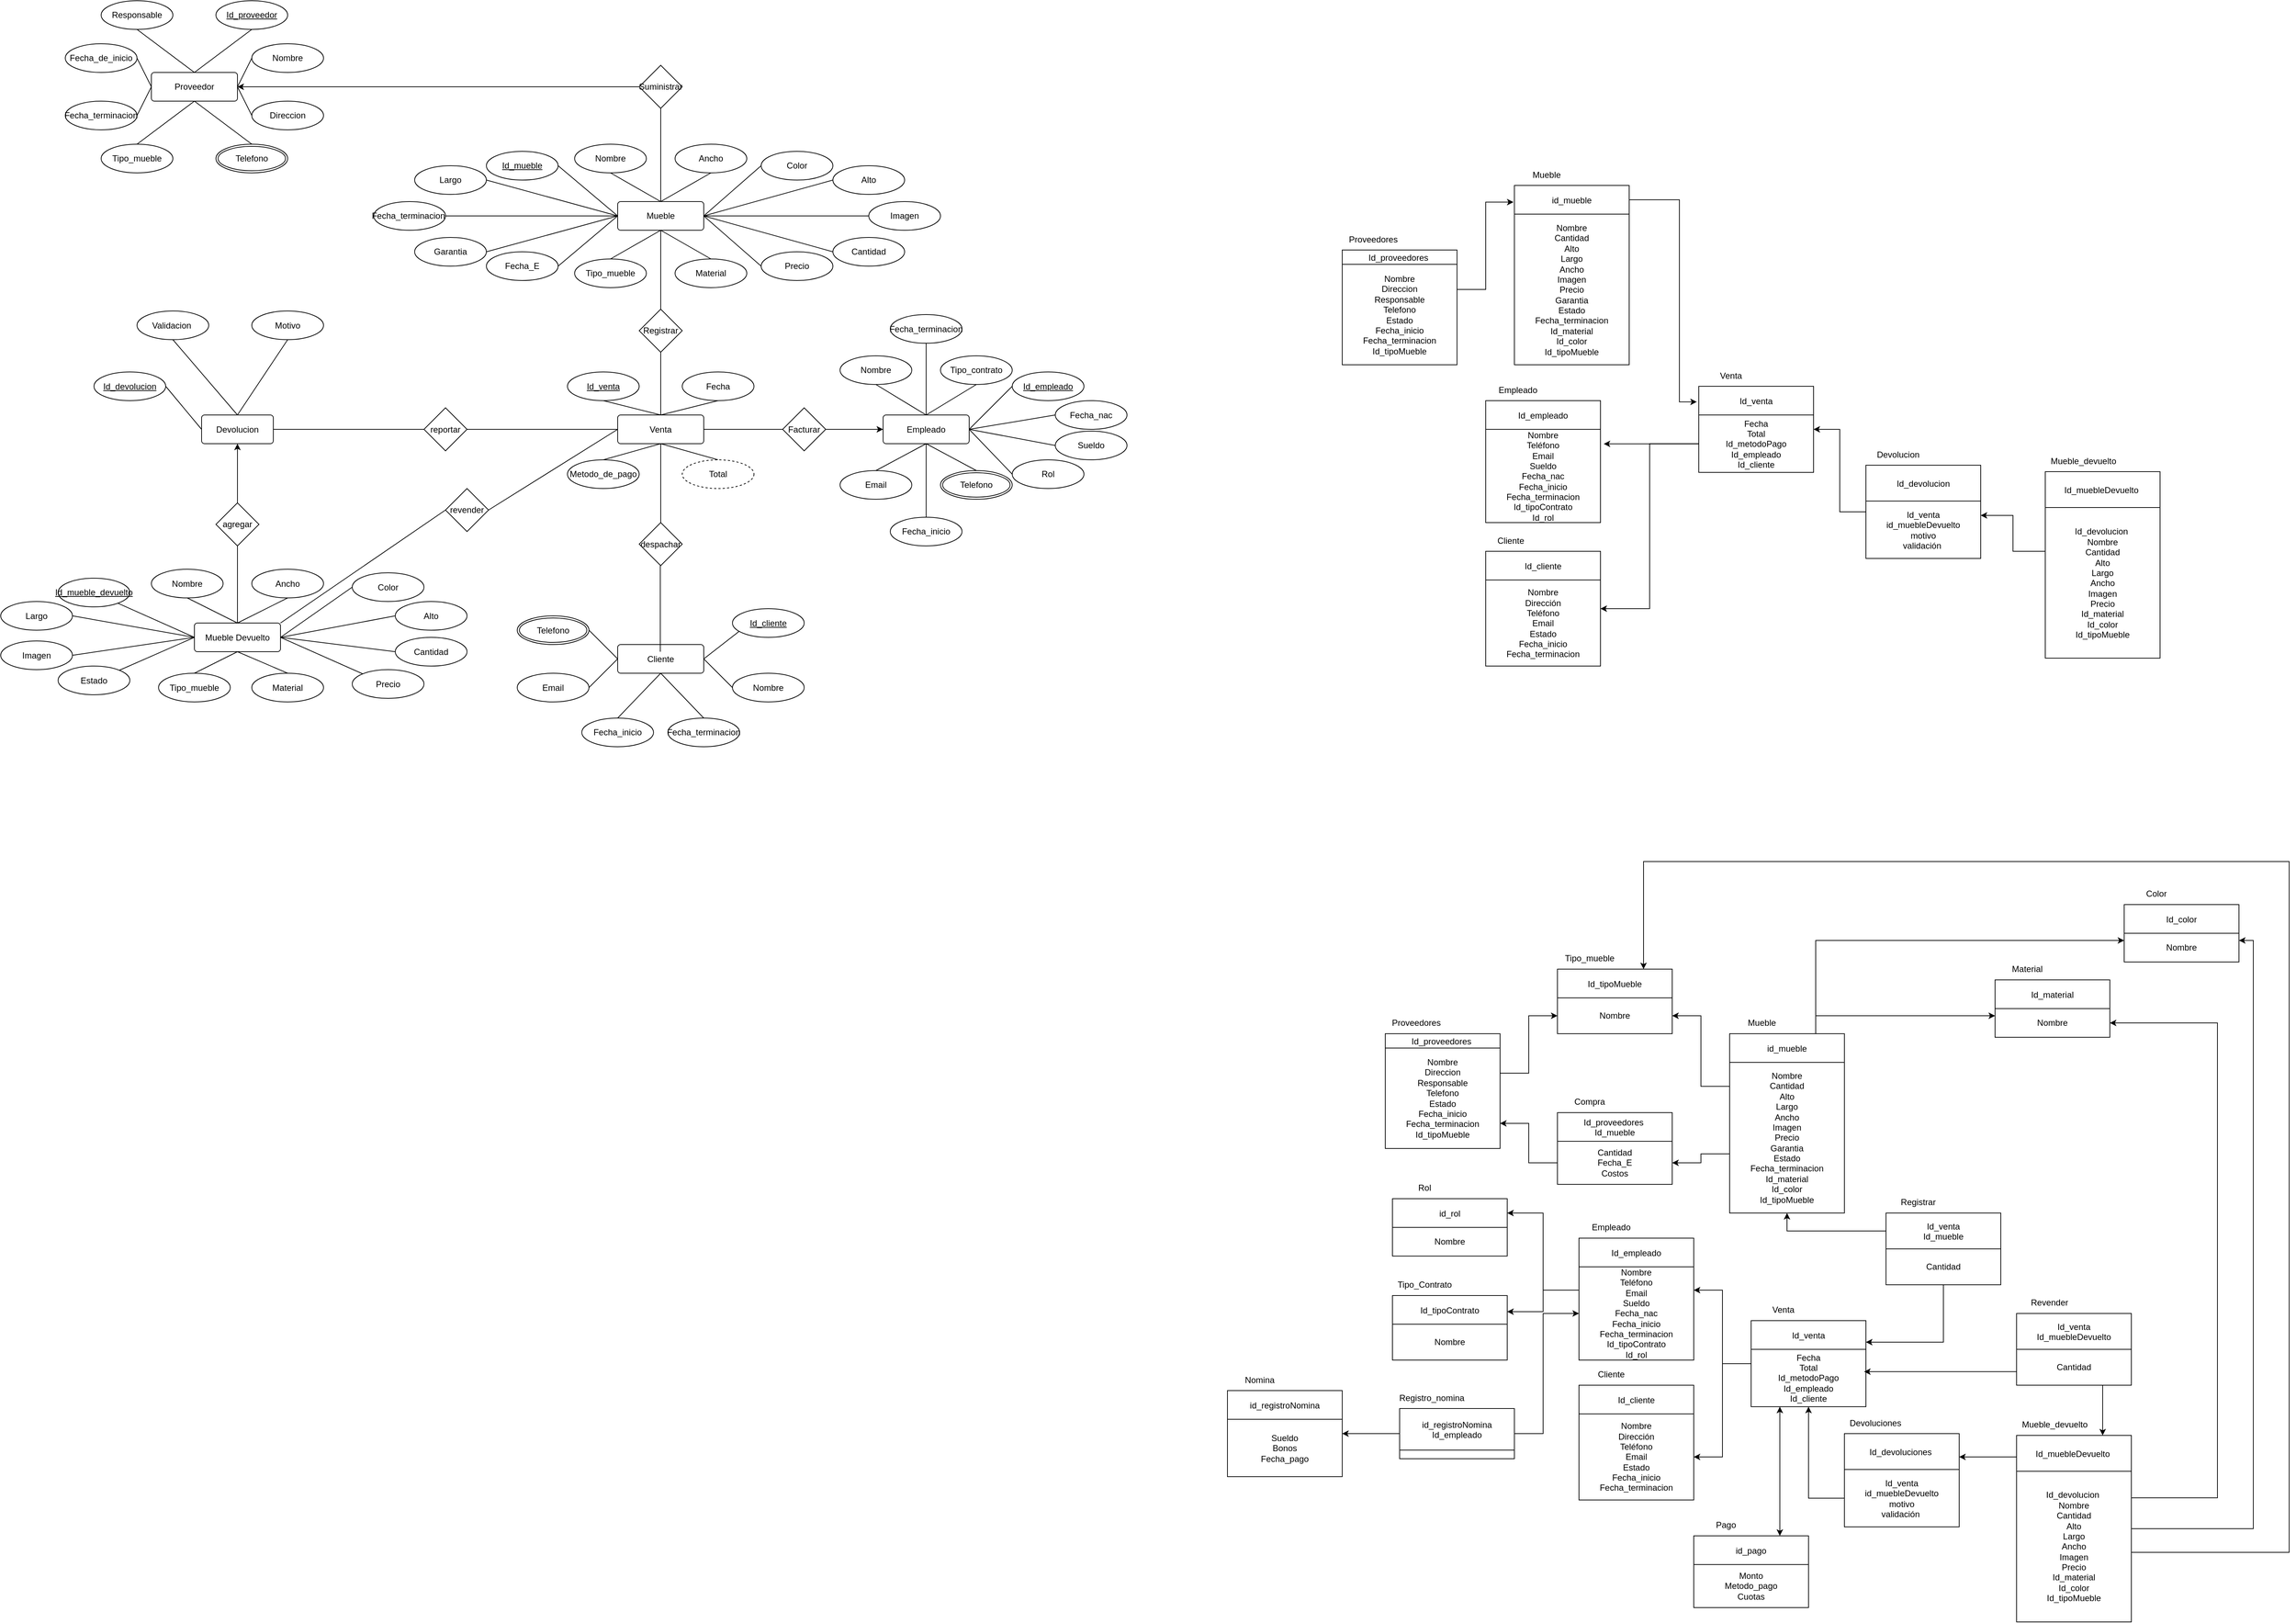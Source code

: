 <mxfile scale="1" border="0" version="25.0.3">
  <diagram name="Página-1" id="8yU_Sb3q8nfaHzgQaiEC">
    <mxGraphModel dx="2355" dy="672" grid="1" gridSize="10" guides="1" tooltips="1" connect="1" arrows="1" fold="1" page="1" pageScale="1" pageWidth="827" pageHeight="1169" math="0" shadow="0">
      <root>
        <mxCell id="0" />
        <mxCell id="1" parent="0" />
        <mxCell id="TBOXvc80CKV6nfEF6dhi-36" style="endArrow=none;html=1;rounded=0;exitX=0.5;exitY=0;exitDx=0;exitDy=0;entryX=0.5;entryY=1;entryDx=0;entryDy=0;" parent="1" source="TBOXvc80CKV6nfEF6dhi-10" target="TBOXvc80CKV6nfEF6dhi-24" edge="1">
          <mxGeometry relative="1" as="geometry" />
        </mxCell>
        <mxCell id="TBOXvc80CKV6nfEF6dhi-10" value="Mueble" style="rounded=1;arcSize=10;whiteSpace=wrap;html=1;align=center;" parent="1" vertex="1">
          <mxGeometry x="70" y="320" width="120" height="40" as="geometry" />
        </mxCell>
        <mxCell id="TBOXvc80CKV6nfEF6dhi-16" value="Cliente" style="rounded=1;arcSize=10;whiteSpace=wrap;html=1;align=center;" parent="1" vertex="1">
          <mxGeometry x="70" y="937.5" width="120" height="40" as="geometry" />
        </mxCell>
        <mxCell id="TBOXvc80CKV6nfEF6dhi-17" value="Proveedor" style="rounded=1;arcSize=10;whiteSpace=wrap;html=1;align=center;" parent="1" vertex="1">
          <mxGeometry x="-580" y="140" width="120" height="40" as="geometry" />
        </mxCell>
        <mxCell id="TBOXvc80CKV6nfEF6dhi-18" value="Empleado" style="rounded=1;arcSize=10;whiteSpace=wrap;html=1;align=center;" parent="1" vertex="1">
          <mxGeometry x="440" y="617.5" width="120" height="40" as="geometry" />
        </mxCell>
        <mxCell id="TBOXvc80CKV6nfEF6dhi-44" style="edgeStyle=orthogonalEdgeStyle;rounded=0;orthogonalLoop=1;jettySize=auto;html=1;exitX=1;exitY=0.5;exitDx=0;exitDy=0;entryX=0;entryY=0.5;entryDx=0;entryDy=0;" parent="1" source="TBOXvc80CKV6nfEF6dhi-20" target="TBOXvc80CKV6nfEF6dhi-18" edge="1">
          <mxGeometry relative="1" as="geometry" />
        </mxCell>
        <mxCell id="9bLzDCfXXZlXbpBvJnL8-10" style="endArrow=none;html=1;rounded=0;entryX=1;entryY=0.5;entryDx=0;entryDy=0;exitX=0;exitY=0.5;exitDx=0;exitDy=0;" parent="1" source="TBOXvc80CKV6nfEF6dhi-20" target="TBOXvc80CKV6nfEF6dhi-37" edge="1">
          <mxGeometry relative="1" as="geometry" />
        </mxCell>
        <mxCell id="TBOXvc80CKV6nfEF6dhi-20" value="Facturar" style="shape=rhombus;perimeter=rhombusPerimeter;whiteSpace=wrap;html=1;align=center;" parent="1" vertex="1">
          <mxGeometry x="300" y="607.5" width="60" height="60" as="geometry" />
        </mxCell>
        <mxCell id="TBOXvc80CKV6nfEF6dhi-21" value="despachar" style="shape=rhombus;perimeter=rhombusPerimeter;whiteSpace=wrap;html=1;align=center;" parent="1" vertex="1">
          <mxGeometry x="100" y="767.5" width="60" height="60" as="geometry" />
        </mxCell>
        <mxCell id="TBOXvc80CKV6nfEF6dhi-22" value="Registrar" style="shape=rhombus;perimeter=rhombusPerimeter;whiteSpace=wrap;html=1;align=center;" parent="1" vertex="1">
          <mxGeometry x="100" y="470" width="60" height="60" as="geometry" />
        </mxCell>
        <mxCell id="TBOXvc80CKV6nfEF6dhi-28" style="edgeStyle=orthogonalEdgeStyle;rounded=0;orthogonalLoop=1;jettySize=auto;html=1;exitX=0;exitY=0.5;exitDx=0;exitDy=0;entryX=1;entryY=0.5;entryDx=0;entryDy=0;" parent="1" source="TBOXvc80CKV6nfEF6dhi-24" target="TBOXvc80CKV6nfEF6dhi-17" edge="1">
          <mxGeometry relative="1" as="geometry">
            <mxPoint x="-380" y="160" as="targetPoint" />
          </mxGeometry>
        </mxCell>
        <mxCell id="TBOXvc80CKV6nfEF6dhi-24" value="Suministrar" style="shape=rhombus;perimeter=rhombusPerimeter;whiteSpace=wrap;html=1;align=center;" parent="1" vertex="1">
          <mxGeometry x="100" y="130" width="60" height="60" as="geometry" />
        </mxCell>
        <mxCell id="TBOXvc80CKV6nfEF6dhi-37" value="Venta" style="rounded=1;arcSize=10;whiteSpace=wrap;html=1;align=center;" parent="1" vertex="1">
          <mxGeometry x="70" y="617.5" width="120" height="40" as="geometry" />
        </mxCell>
        <mxCell id="TBOXvc80CKV6nfEF6dhi-45" value="Id_proveedor" style="ellipse;whiteSpace=wrap;html=1;align=center;fontStyle=4;" parent="1" vertex="1">
          <mxGeometry x="-490" y="40" width="100" height="40" as="geometry" />
        </mxCell>
        <mxCell id="TBOXvc80CKV6nfEF6dhi-47" value="Direccion" style="ellipse;whiteSpace=wrap;html=1;align=center;" parent="1" vertex="1">
          <mxGeometry x="-440" y="180" width="100" height="40" as="geometry" />
        </mxCell>
        <mxCell id="TBOXvc80CKV6nfEF6dhi-48" value="Responsable" style="ellipse;whiteSpace=wrap;html=1;align=center;" parent="1" vertex="1">
          <mxGeometry x="-650" y="40" width="100" height="40" as="geometry" />
        </mxCell>
        <mxCell id="TBOXvc80CKV6nfEF6dhi-49" value="Nombre" style="ellipse;whiteSpace=wrap;html=1;align=center;" parent="1" vertex="1">
          <mxGeometry x="-440" y="100" width="100" height="40" as="geometry" />
        </mxCell>
        <mxCell id="TBOXvc80CKV6nfEF6dhi-51" value="Tipo_mueble" style="ellipse;whiteSpace=wrap;html=1;align=center;" parent="1" vertex="1">
          <mxGeometry x="-650" y="240" width="100" height="40" as="geometry" />
        </mxCell>
        <mxCell id="TBOXvc80CKV6nfEF6dhi-52" value="Telefono" style="ellipse;shape=doubleEllipse;margin=3;whiteSpace=wrap;html=1;align=center;" parent="1" vertex="1">
          <mxGeometry x="-490" y="240" width="100" height="40" as="geometry" />
        </mxCell>
        <mxCell id="TBOXvc80CKV6nfEF6dhi-59" value="" style="endArrow=none;html=1;rounded=0;exitX=0.5;exitY=1;exitDx=0;exitDy=0;entryX=0.5;entryY=0;entryDx=0;entryDy=0;" parent="1" source="TBOXvc80CKV6nfEF6dhi-17" target="TBOXvc80CKV6nfEF6dhi-52" edge="1">
          <mxGeometry relative="1" as="geometry">
            <mxPoint x="-750" y="350" as="sourcePoint" />
            <mxPoint x="-820" y="390" as="targetPoint" />
          </mxGeometry>
        </mxCell>
        <mxCell id="TBOXvc80CKV6nfEF6dhi-60" value="" style="endArrow=none;html=1;rounded=0;exitX=0;exitY=0.5;exitDx=0;exitDy=0;entryX=1;entryY=0.5;entryDx=0;entryDy=0;" parent="1" source="TBOXvc80CKV6nfEF6dhi-47" target="TBOXvc80CKV6nfEF6dhi-17" edge="1">
          <mxGeometry relative="1" as="geometry">
            <mxPoint x="-740" y="360" as="sourcePoint" />
            <mxPoint x="-810" y="400" as="targetPoint" />
          </mxGeometry>
        </mxCell>
        <mxCell id="TBOXvc80CKV6nfEF6dhi-62" value="" style="endArrow=none;html=1;rounded=0;exitX=0.5;exitY=1;exitDx=0;exitDy=0;entryX=0.5;entryY=0;entryDx=0;entryDy=0;" parent="1" source="TBOXvc80CKV6nfEF6dhi-45" target="TBOXvc80CKV6nfEF6dhi-17" edge="1">
          <mxGeometry relative="1" as="geometry">
            <mxPoint x="-720" y="380" as="sourcePoint" />
            <mxPoint x="-790" y="420" as="targetPoint" />
          </mxGeometry>
        </mxCell>
        <mxCell id="TBOXvc80CKV6nfEF6dhi-63" value="" style="endArrow=none;html=1;rounded=0;exitX=0.5;exitY=0;exitDx=0;exitDy=0;entryX=0.5;entryY=1;entryDx=0;entryDy=0;" parent="1" source="TBOXvc80CKV6nfEF6dhi-17" target="TBOXvc80CKV6nfEF6dhi-48" edge="1">
          <mxGeometry relative="1" as="geometry">
            <mxPoint x="-710" y="390" as="sourcePoint" />
            <mxPoint x="-780" y="430" as="targetPoint" />
          </mxGeometry>
        </mxCell>
        <mxCell id="TBOXvc80CKV6nfEF6dhi-74" value="" style="endArrow=none;html=1;rounded=0;entryX=0;entryY=0.5;entryDx=0;entryDy=0;exitX=1;exitY=0.5;exitDx=0;exitDy=0;" parent="1" source="E23f7wQ3UJA1HukhsZAp-2" target="TBOXvc80CKV6nfEF6dhi-10" edge="1">
          <mxGeometry relative="1" as="geometry">
            <mxPoint x="-41.327" y="276.385" as="sourcePoint" />
            <mxPoint x="-300" y="370" as="targetPoint" />
          </mxGeometry>
        </mxCell>
        <mxCell id="TBOXvc80CKV6nfEF6dhi-75" value="Color" style="ellipse;whiteSpace=wrap;html=1;align=center;" parent="1" vertex="1">
          <mxGeometry x="270" y="250" width="100" height="40" as="geometry" />
        </mxCell>
        <mxCell id="TBOXvc80CKV6nfEF6dhi-76" value="" style="endArrow=none;html=1;rounded=0;exitX=1;exitY=0.5;exitDx=0;exitDy=0;entryX=0;entryY=0.5;entryDx=0;entryDy=0;" parent="1" source="TBOXvc80CKV6nfEF6dhi-10" target="TBOXvc80CKV6nfEF6dhi-75" edge="1">
          <mxGeometry relative="1" as="geometry">
            <mxPoint x="-220" y="340" as="sourcePoint" />
            <mxPoint x="-290" y="380" as="targetPoint" />
          </mxGeometry>
        </mxCell>
        <mxCell id="TBOXvc80CKV6nfEF6dhi-77" value="Nombre" style="ellipse;whiteSpace=wrap;html=1;align=center;" parent="1" vertex="1">
          <mxGeometry x="10" y="240" width="100" height="40" as="geometry" />
        </mxCell>
        <mxCell id="TBOXvc80CKV6nfEF6dhi-78" value="Ancho" style="ellipse;whiteSpace=wrap;html=1;align=center;" parent="1" vertex="1">
          <mxGeometry x="150" y="240" width="100" height="40" as="geometry" />
        </mxCell>
        <mxCell id="TBOXvc80CKV6nfEF6dhi-79" value="Tipo_mueble" style="ellipse;whiteSpace=wrap;html=1;align=center;" parent="1" vertex="1">
          <mxGeometry x="10" y="400" width="100" height="40" as="geometry" />
        </mxCell>
        <mxCell id="TBOXvc80CKV6nfEF6dhi-80" value="Material" style="ellipse;whiteSpace=wrap;html=1;align=center;" parent="1" vertex="1">
          <mxGeometry x="150" y="400" width="100" height="40" as="geometry" />
        </mxCell>
        <mxCell id="TBOXvc80CKV6nfEF6dhi-81" value="" style="endArrow=none;html=1;rounded=0;exitX=0.5;exitY=0;exitDx=0;exitDy=0;entryX=0.5;entryY=1;entryDx=0;entryDy=0;" parent="1" source="TBOXvc80CKV6nfEF6dhi-79" target="TBOXvc80CKV6nfEF6dhi-10" edge="1">
          <mxGeometry relative="1" as="geometry">
            <mxPoint x="-240" y="350" as="sourcePoint" />
            <mxPoint x="-280" y="350" as="targetPoint" />
          </mxGeometry>
        </mxCell>
        <mxCell id="TBOXvc80CKV6nfEF6dhi-82" value="" style="endArrow=none;html=1;rounded=0;exitX=0.5;exitY=0;exitDx=0;exitDy=0;entryX=0.5;entryY=1;entryDx=0;entryDy=0;" parent="1" source="TBOXvc80CKV6nfEF6dhi-80" target="TBOXvc80CKV6nfEF6dhi-10" edge="1">
          <mxGeometry relative="1" as="geometry">
            <mxPoint x="-230" y="360" as="sourcePoint" />
            <mxPoint x="-270" y="360" as="targetPoint" />
          </mxGeometry>
        </mxCell>
        <mxCell id="TBOXvc80CKV6nfEF6dhi-83" value="" style="endArrow=none;html=1;rounded=0;exitX=0.5;exitY=0;exitDx=0;exitDy=0;entryX=0.5;entryY=1;entryDx=0;entryDy=0;" parent="1" source="TBOXvc80CKV6nfEF6dhi-10" target="TBOXvc80CKV6nfEF6dhi-77" edge="1">
          <mxGeometry relative="1" as="geometry">
            <mxPoint x="-220" y="370" as="sourcePoint" />
            <mxPoint x="-260" y="370" as="targetPoint" />
          </mxGeometry>
        </mxCell>
        <mxCell id="TBOXvc80CKV6nfEF6dhi-84" value="" style="endArrow=none;html=1;rounded=0;exitX=0.5;exitY=1;exitDx=0;exitDy=0;entryX=0.5;entryY=0;entryDx=0;entryDy=0;" parent="1" source="TBOXvc80CKV6nfEF6dhi-78" target="TBOXvc80CKV6nfEF6dhi-10" edge="1">
          <mxGeometry relative="1" as="geometry">
            <mxPoint x="-210" y="380" as="sourcePoint" />
            <mxPoint x="-250" y="380" as="targetPoint" />
          </mxGeometry>
        </mxCell>
        <mxCell id="TBOXvc80CKV6nfEF6dhi-86" value="" style="endArrow=none;html=1;rounded=0;exitX=0.5;exitY=1;exitDx=0;exitDy=0;entryX=0.5;entryY=0;entryDx=0;entryDy=0;" parent="1" source="E23f7wQ3UJA1HukhsZAp-7" target="TBOXvc80CKV6nfEF6dhi-37" edge="1">
          <mxGeometry relative="1" as="geometry">
            <mxPoint x="40.0" y="575" as="sourcePoint" />
            <mxPoint x="30" y="610" as="targetPoint" />
          </mxGeometry>
        </mxCell>
        <mxCell id="TBOXvc80CKV6nfEF6dhi-93" value="Fecha" style="ellipse;whiteSpace=wrap;html=1;align=center;" parent="1" vertex="1">
          <mxGeometry x="160" y="557.5" width="100" height="40" as="geometry" />
        </mxCell>
        <mxCell id="TBOXvc80CKV6nfEF6dhi-95" value="" style="endArrow=none;html=1;rounded=0;exitX=0.5;exitY=1;exitDx=0;exitDy=0;entryX=0.5;entryY=0;entryDx=0;entryDy=0;" parent="1" source="TBOXvc80CKV6nfEF6dhi-93" target="TBOXvc80CKV6nfEF6dhi-37" edge="1">
          <mxGeometry relative="1" as="geometry">
            <mxPoint x="-150" y="405" as="sourcePoint" />
            <mxPoint x="160" y="625" as="targetPoint" />
          </mxGeometry>
        </mxCell>
        <mxCell id="TBOXvc80CKV6nfEF6dhi-96" value="" style="endArrow=none;html=1;rounded=0;exitX=0.5;exitY=0;exitDx=0;exitDy=0;entryX=0.5;entryY=1;entryDx=0;entryDy=0;" parent="1" source="9bLzDCfXXZlXbpBvJnL8-12" target="TBOXvc80CKV6nfEF6dhi-37" edge="1">
          <mxGeometry relative="1" as="geometry">
            <mxPoint x="60" y="695" as="sourcePoint" />
            <mxPoint x="-180" y="415" as="targetPoint" />
          </mxGeometry>
        </mxCell>
        <mxCell id="TBOXvc80CKV6nfEF6dhi-97" value="Id_empleado" style="ellipse;whiteSpace=wrap;html=1;align=center;fontStyle=4;" parent="1" vertex="1">
          <mxGeometry x="620" y="557.5" width="100" height="40" as="geometry" />
        </mxCell>
        <mxCell id="TBOXvc80CKV6nfEF6dhi-98" value="" style="endArrow=none;html=1;rounded=0;exitX=0;exitY=0.5;exitDx=0;exitDy=0;entryX=1;entryY=0.5;entryDx=0;entryDy=0;" parent="1" source="TBOXvc80CKV6nfEF6dhi-97" target="TBOXvc80CKV6nfEF6dhi-18" edge="1">
          <mxGeometry relative="1" as="geometry">
            <mxPoint x="-130" y="425" as="sourcePoint" />
            <mxPoint x="-170" y="425" as="targetPoint" />
          </mxGeometry>
        </mxCell>
        <mxCell id="TBOXvc80CKV6nfEF6dhi-99" value="Nombre" style="ellipse;whiteSpace=wrap;html=1;align=center;" parent="1" vertex="1">
          <mxGeometry x="380" y="535" width="100" height="40" as="geometry" />
        </mxCell>
        <mxCell id="TBOXvc80CKV6nfEF6dhi-100" value="Email" style="ellipse;whiteSpace=wrap;html=1;align=center;" parent="1" vertex="1">
          <mxGeometry x="380" y="695" width="100" height="40" as="geometry" />
        </mxCell>
        <mxCell id="TBOXvc80CKV6nfEF6dhi-101" value="Tipo_contrato" style="ellipse;whiteSpace=wrap;html=1;align=center;" parent="1" vertex="1">
          <mxGeometry x="520" y="535" width="100" height="40" as="geometry" />
        </mxCell>
        <mxCell id="TBOXvc80CKV6nfEF6dhi-105" value="Telefono" style="ellipse;shape=doubleEllipse;margin=3;whiteSpace=wrap;html=1;align=center;" parent="1" vertex="1">
          <mxGeometry x="520" y="695" width="100" height="40" as="geometry" />
        </mxCell>
        <mxCell id="TBOXvc80CKV6nfEF6dhi-106" value="" style="endArrow=none;html=1;rounded=0;exitX=0.5;exitY=1;exitDx=0;exitDy=0;entryX=0.5;entryY=0;entryDx=0;entryDy=0;" parent="1" source="TBOXvc80CKV6nfEF6dhi-99" target="TBOXvc80CKV6nfEF6dhi-18" edge="1">
          <mxGeometry relative="1" as="geometry">
            <mxPoint x="-120" y="435" as="sourcePoint" />
            <mxPoint x="-160" y="435" as="targetPoint" />
          </mxGeometry>
        </mxCell>
        <mxCell id="TBOXvc80CKV6nfEF6dhi-107" value="" style="endArrow=none;html=1;rounded=0;exitX=0.5;exitY=1;exitDx=0;exitDy=0;entryX=0.5;entryY=0;entryDx=0;entryDy=0;" parent="1" source="TBOXvc80CKV6nfEF6dhi-101" target="TBOXvc80CKV6nfEF6dhi-18" edge="1">
          <mxGeometry relative="1" as="geometry">
            <mxPoint x="-110" y="445" as="sourcePoint" />
            <mxPoint x="-150" y="445" as="targetPoint" />
          </mxGeometry>
        </mxCell>
        <mxCell id="TBOXvc80CKV6nfEF6dhi-108" value="" style="endArrow=none;html=1;rounded=0;exitX=0.5;exitY=0;exitDx=0;exitDy=0;entryX=0.5;entryY=1;entryDx=0;entryDy=0;" parent="1" source="TBOXvc80CKV6nfEF6dhi-100" target="TBOXvc80CKV6nfEF6dhi-18" edge="1">
          <mxGeometry relative="1" as="geometry">
            <mxPoint x="-100" y="455" as="sourcePoint" />
            <mxPoint x="-140" y="455" as="targetPoint" />
          </mxGeometry>
        </mxCell>
        <mxCell id="TBOXvc80CKV6nfEF6dhi-109" value="" style="endArrow=none;html=1;rounded=0;exitX=0.5;exitY=1;exitDx=0;exitDy=0;entryX=0.5;entryY=0;entryDx=0;entryDy=0;" parent="1" source="TBOXvc80CKV6nfEF6dhi-18" target="TBOXvc80CKV6nfEF6dhi-105" edge="1">
          <mxGeometry relative="1" as="geometry">
            <mxPoint x="-90" y="465" as="sourcePoint" />
            <mxPoint x="-130" y="465" as="targetPoint" />
          </mxGeometry>
        </mxCell>
        <mxCell id="TBOXvc80CKV6nfEF6dhi-110" value="" style="endArrow=none;html=1;rounded=0;entryX=1;entryY=0.5;entryDx=0;entryDy=0;exitX=0.5;exitY=0;exitDx=0;exitDy=0;" parent="1" source="TBOXvc80CKV6nfEF6dhi-111" target="TBOXvc80CKV6nfEF6dhi-16" edge="1">
          <mxGeometry relative="1" as="geometry">
            <mxPoint x="-90" y="477.5" as="sourcePoint" />
            <mxPoint x="-130" y="477.5" as="targetPoint" />
          </mxGeometry>
        </mxCell>
        <mxCell id="TBOXvc80CKV6nfEF6dhi-111" value="Id_cliente" style="ellipse;whiteSpace=wrap;html=1;align=center;fontStyle=4;" parent="1" vertex="1">
          <mxGeometry x="230" y="887.5" width="100" height="40" as="geometry" />
        </mxCell>
        <mxCell id="TBOXvc80CKV6nfEF6dhi-112" value="Nombre" style="ellipse;whiteSpace=wrap;html=1;align=center;" parent="1" vertex="1">
          <mxGeometry x="230" y="977.5" width="100" height="40" as="geometry" />
        </mxCell>
        <mxCell id="TBOXvc80CKV6nfEF6dhi-113" value="" style="endArrow=none;html=1;rounded=0;exitX=1;exitY=0.5;exitDx=0;exitDy=0;entryX=0;entryY=0.5;entryDx=0;entryDy=0;" parent="1" source="TBOXvc80CKV6nfEF6dhi-16" target="TBOXvc80CKV6nfEF6dhi-112" edge="1">
          <mxGeometry relative="1" as="geometry">
            <mxPoint x="-80" y="487.5" as="sourcePoint" />
            <mxPoint x="-120" y="487.5" as="targetPoint" />
          </mxGeometry>
        </mxCell>
        <mxCell id="TBOXvc80CKV6nfEF6dhi-114" value="Email" style="ellipse;whiteSpace=wrap;html=1;align=center;" parent="1" vertex="1">
          <mxGeometry x="-70" y="977.5" width="100" height="40" as="geometry" />
        </mxCell>
        <mxCell id="TBOXvc80CKV6nfEF6dhi-116" value="" style="endArrow=none;html=1;rounded=0;exitX=0;exitY=0.5;exitDx=0;exitDy=0;entryX=1;entryY=0.5;entryDx=0;entryDy=0;" parent="1" source="TBOXvc80CKV6nfEF6dhi-16" target="TBOXvc80CKV6nfEF6dhi-114" edge="1">
          <mxGeometry relative="1" as="geometry">
            <mxPoint x="-70" y="497.5" as="sourcePoint" />
            <mxPoint x="-110" y="497.5" as="targetPoint" />
          </mxGeometry>
        </mxCell>
        <mxCell id="TBOXvc80CKV6nfEF6dhi-118" value="Telefono" style="ellipse;shape=doubleEllipse;margin=3;whiteSpace=wrap;html=1;align=center;" parent="1" vertex="1">
          <mxGeometry x="-70" y="897.5" width="100" height="40" as="geometry" />
        </mxCell>
        <mxCell id="TBOXvc80CKV6nfEF6dhi-119" value="" style="endArrow=none;html=1;rounded=0;exitX=1;exitY=0.5;exitDx=0;exitDy=0;entryX=0;entryY=0.5;entryDx=0;entryDy=0;" parent="1" source="TBOXvc80CKV6nfEF6dhi-118" target="TBOXvc80CKV6nfEF6dhi-16" edge="1">
          <mxGeometry relative="1" as="geometry">
            <mxPoint x="-50" y="517.5" as="sourcePoint" />
            <mxPoint x="-90" y="517.5" as="targetPoint" />
          </mxGeometry>
        </mxCell>
        <mxCell id="9bLzDCfXXZlXbpBvJnL8-6" value="" style="endArrow=none;html=1;rounded=0;exitX=1;exitY=0.5;exitDx=0;exitDy=0;entryX=0;entryY=0.5;entryDx=0;entryDy=0;" parent="1" source="TBOXvc80CKV6nfEF6dhi-17" target="TBOXvc80CKV6nfEF6dhi-49" edge="1">
          <mxGeometry relative="1" as="geometry">
            <mxPoint x="-400" y="170" as="sourcePoint" />
            <mxPoint x="-240" y="170" as="targetPoint" />
          </mxGeometry>
        </mxCell>
        <mxCell id="9bLzDCfXXZlXbpBvJnL8-7" value="" style="endArrow=none;html=1;rounded=0;exitX=0.5;exitY=0;exitDx=0;exitDy=0;entryX=0.5;entryY=1;entryDx=0;entryDy=0;" parent="1" source="TBOXvc80CKV6nfEF6dhi-51" target="TBOXvc80CKV6nfEF6dhi-17" edge="1">
          <mxGeometry relative="1" as="geometry">
            <mxPoint x="-400" y="170" as="sourcePoint" />
            <mxPoint x="-520" y="180" as="targetPoint" />
          </mxGeometry>
        </mxCell>
        <mxCell id="9bLzDCfXXZlXbpBvJnL8-12" value="Total" style="ellipse;whiteSpace=wrap;html=1;align=center;dashed=1;" parent="1" vertex="1">
          <mxGeometry x="160" y="680" width="100" height="40" as="geometry" />
        </mxCell>
        <mxCell id="9bLzDCfXXZlXbpBvJnL8-28" value="" style="endArrow=none;html=1;rounded=0;entryX=0.5;entryY=1;entryDx=0;entryDy=0;" parent="1" source="TBOXvc80CKV6nfEF6dhi-21" target="TBOXvc80CKV6nfEF6dhi-37" edge="1">
          <mxGeometry relative="1" as="geometry">
            <mxPoint x="20" y="745" as="sourcePoint" />
            <mxPoint x="140" y="655" as="targetPoint" />
          </mxGeometry>
        </mxCell>
        <mxCell id="9bLzDCfXXZlXbpBvJnL8-30" value="" style="endArrow=none;html=1;rounded=0;entryX=0.49;entryY=1;entryDx=0;entryDy=0;entryPerimeter=0;" parent="1" target="TBOXvc80CKV6nfEF6dhi-21" edge="1">
          <mxGeometry relative="1" as="geometry">
            <mxPoint x="129.41" y="947.5" as="sourcePoint" />
            <mxPoint x="129.41" y="837.5" as="targetPoint" />
          </mxGeometry>
        </mxCell>
        <mxCell id="9bLzDCfXXZlXbpBvJnL8-31" value="" style="endArrow=none;html=1;rounded=0;entryX=0.5;entryY=1;entryDx=0;entryDy=0;exitX=0.5;exitY=0;exitDx=0;exitDy=0;" parent="1" source="TBOXvc80CKV6nfEF6dhi-37" target="TBOXvc80CKV6nfEF6dhi-22" edge="1">
          <mxGeometry relative="1" as="geometry">
            <mxPoint x="160" y="785" as="sourcePoint" />
            <mxPoint x="300" y="535" as="targetPoint" />
          </mxGeometry>
        </mxCell>
        <mxCell id="9bLzDCfXXZlXbpBvJnL8-32" value="" style="endArrow=none;html=1;rounded=0;entryX=0.5;entryY=1;entryDx=0;entryDy=0;exitX=0.5;exitY=0;exitDx=0;exitDy=0;" parent="1" source="TBOXvc80CKV6nfEF6dhi-22" target="TBOXvc80CKV6nfEF6dhi-10" edge="1">
          <mxGeometry relative="1" as="geometry">
            <mxPoint y="790" as="sourcePoint" />
            <mxPoint y="680" as="targetPoint" />
          </mxGeometry>
        </mxCell>
        <mxCell id="9bLzDCfXXZlXbpBvJnL8-33" value="Rol" style="ellipse;whiteSpace=wrap;html=1;align=center;" parent="1" vertex="1">
          <mxGeometry x="620" y="680" width="100" height="40" as="geometry" />
        </mxCell>
        <mxCell id="9bLzDCfXXZlXbpBvJnL8-101" value="" style="endArrow=none;html=1;rounded=0;entryX=0;entryY=0.5;entryDx=0;entryDy=0;exitX=1;exitY=0.5;exitDx=0;exitDy=0;" parent="1" source="TBOXvc80CKV6nfEF6dhi-18" target="9bLzDCfXXZlXbpBvJnL8-33" edge="1">
          <mxGeometry relative="1" as="geometry">
            <mxPoint x="20" y="795" as="sourcePoint" />
            <mxPoint x="180" y="795" as="targetPoint" />
          </mxGeometry>
        </mxCell>
        <mxCell id="TuO1zeEdH__ycaznmqz_-1" value="Precio" style="ellipse;whiteSpace=wrap;html=1;align=center;" parent="1" vertex="1">
          <mxGeometry x="270" y="390" width="100" height="40" as="geometry" />
        </mxCell>
        <mxCell id="TuO1zeEdH__ycaznmqz_-4" value="" style="endArrow=none;html=1;rounded=0;exitX=1;exitY=0.5;exitDx=0;exitDy=0;entryX=0;entryY=0.5;entryDx=0;entryDy=0;" parent="1" source="TBOXvc80CKV6nfEF6dhi-10" target="TuO1zeEdH__ycaznmqz_-1" edge="1">
          <mxGeometry relative="1" as="geometry">
            <mxPoint x="200" y="350" as="sourcePoint" />
            <mxPoint x="280" y="310" as="targetPoint" />
          </mxGeometry>
        </mxCell>
        <mxCell id="TuO1zeEdH__ycaznmqz_-5" value="" style="endArrow=none;html=1;rounded=0;exitX=1;exitY=0.5;exitDx=0;exitDy=0;entryX=0;entryY=0.5;entryDx=0;entryDy=0;" parent="1" source="TuO1zeEdH__ycaznmqz_-6" target="TBOXvc80CKV6nfEF6dhi-10" edge="1">
          <mxGeometry relative="1" as="geometry">
            <mxPoint x="-40.0" y="380" as="sourcePoint" />
            <mxPoint y="380" as="targetPoint" />
          </mxGeometry>
        </mxCell>
        <mxCell id="TuO1zeEdH__ycaznmqz_-6" value="Garantia" style="ellipse;whiteSpace=wrap;html=1;align=center;" parent="1" vertex="1">
          <mxGeometry x="-213" y="370" width="100" height="40" as="geometry" />
        </mxCell>
        <mxCell id="TuO1zeEdH__ycaznmqz_-7" value="Largo" style="ellipse;whiteSpace=wrap;html=1;align=center;" parent="1" vertex="1">
          <mxGeometry x="-213" y="270" width="100" height="40" as="geometry" />
        </mxCell>
        <mxCell id="TuO1zeEdH__ycaznmqz_-8" value="" style="endArrow=none;html=1;rounded=0;exitX=0;exitY=0.5;exitDx=0;exitDy=0;entryX=1;entryY=0.5;entryDx=0;entryDy=0;" parent="1" source="TBOXvc80CKV6nfEF6dhi-10" target="TuO1zeEdH__ycaznmqz_-7" edge="1">
          <mxGeometry relative="1" as="geometry">
            <mxPoint x="200" y="350" as="sourcePoint" />
            <mxPoint x="290" y="320" as="targetPoint" />
          </mxGeometry>
        </mxCell>
        <mxCell id="TuO1zeEdH__ycaznmqz_-9" value="Alto" style="ellipse;whiteSpace=wrap;html=1;align=center;" parent="1" vertex="1">
          <mxGeometry x="370" y="270" width="100" height="40" as="geometry" />
        </mxCell>
        <mxCell id="TuO1zeEdH__ycaznmqz_-10" value="" style="endArrow=none;html=1;rounded=0;exitX=1;exitY=0.5;exitDx=0;exitDy=0;entryX=0;entryY=0.5;entryDx=0;entryDy=0;" parent="1" source="TBOXvc80CKV6nfEF6dhi-10" target="TuO1zeEdH__ycaznmqz_-9" edge="1">
          <mxGeometry relative="1" as="geometry">
            <mxPoint x="210" y="360" as="sourcePoint" />
            <mxPoint x="300" y="330" as="targetPoint" />
          </mxGeometry>
        </mxCell>
        <mxCell id="TuO1zeEdH__ycaznmqz_-17" value="Cantidad" style="ellipse;whiteSpace=wrap;html=1;align=center;" parent="1" vertex="1">
          <mxGeometry x="370" y="370" width="100" height="40" as="geometry" />
        </mxCell>
        <mxCell id="TuO1zeEdH__ycaznmqz_-18" value="" style="endArrow=none;html=1;rounded=0;exitX=1;exitY=0.5;exitDx=0;exitDy=0;entryX=0;entryY=0.5;entryDx=0;entryDy=0;" parent="1" source="TBOXvc80CKV6nfEF6dhi-10" target="TuO1zeEdH__ycaznmqz_-17" edge="1">
          <mxGeometry relative="1" as="geometry">
            <mxPoint x="200" y="350" as="sourcePoint" />
            <mxPoint x="380" y="310" as="targetPoint" />
          </mxGeometry>
        </mxCell>
        <mxCell id="TuO1zeEdH__ycaznmqz_-25" value="" style="group" parent="1" vertex="1" connectable="0">
          <mxGeometry x="1140" y="1450" width="160" height="190" as="geometry" />
        </mxCell>
        <mxCell id="TuO1zeEdH__ycaznmqz_-23" value="Id_proveedores " style="swimlane;fontStyle=0;childLayout=stackLayout;horizontal=1;startSize=20;fillColor=#ffffff;horizontalStack=0;resizeParent=1;resizeParentMax=0;resizeLast=0;collapsible=0;marginBottom=0;swimlaneFillColor=#ffffff;movable=1;resizable=1;rotatable=1;deletable=1;editable=1;locked=0;connectable=1;" parent="TuO1zeEdH__ycaznmqz_-25" vertex="1">
          <mxGeometry y="30" width="160" height="160" as="geometry" />
        </mxCell>
        <mxCell id="TuO1zeEdH__ycaznmqz_-26" value="Nombre&lt;br&gt;Direccion&lt;div&gt;Responsable&lt;br&gt;Telefono&lt;br&gt;Estado&lt;/div&gt;&lt;div&gt;Fecha_inicio&lt;br&gt;Fecha_terminacion&lt;br&gt;Id_tipoMueble&lt;br&gt;&lt;/div&gt;" style="text;html=1;align=center;verticalAlign=middle;whiteSpace=wrap;rounded=0;" parent="TuO1zeEdH__ycaznmqz_-23" vertex="1">
          <mxGeometry y="20" width="160" height="140" as="geometry" />
        </mxCell>
        <mxCell id="TuO1zeEdH__ycaznmqz_-24" value="Proveedores&amp;nbsp;" style="text;html=1;align=center;verticalAlign=middle;whiteSpace=wrap;rounded=0;movable=1;resizable=1;rotatable=1;deletable=1;editable=1;locked=0;connectable=1;" parent="TuO1zeEdH__ycaznmqz_-25" vertex="1">
          <mxGeometry width="90" height="30" as="geometry" />
        </mxCell>
        <mxCell id="TuO1zeEdH__ycaznmqz_-35" value="" style="group" parent="1" vertex="1" connectable="0">
          <mxGeometry x="1620" y="1450" width="160" height="280" as="geometry" />
        </mxCell>
        <mxCell id="TuO1zeEdH__ycaznmqz_-36" value="id_mueble" style="swimlane;fontStyle=0;childLayout=stackLayout;horizontal=1;startSize=40;fillColor=#ffffff;horizontalStack=0;resizeParent=1;resizeParentMax=0;resizeLast=0;collapsible=0;marginBottom=0;swimlaneFillColor=#ffffff;movable=1;resizable=1;rotatable=1;deletable=1;editable=1;locked=0;connectable=1;" parent="TuO1zeEdH__ycaznmqz_-35" vertex="1">
          <mxGeometry y="30" width="160" height="250" as="geometry" />
        </mxCell>
        <mxCell id="TuO1zeEdH__ycaznmqz_-37" value="Nombre&lt;br&gt;Cantidad&lt;br&gt;Alto&lt;br&gt;Largo&lt;br&gt;Ancho&lt;br&gt;Imagen&lt;br&gt;Precio&lt;div&gt;Garantia&lt;/div&gt;&lt;div&gt;Estado&lt;/div&gt;&lt;div&gt;Fecha_terminacion&lt;br&gt;Id_material&lt;br&gt;Id_color&lt;br&gt;Id_tipoMueble&lt;/div&gt;" style="text;html=1;align=center;verticalAlign=middle;whiteSpace=wrap;rounded=0;" parent="TuO1zeEdH__ycaznmqz_-36" vertex="1">
          <mxGeometry y="40" width="160" height="210" as="geometry" />
        </mxCell>
        <mxCell id="TuO1zeEdH__ycaznmqz_-38" value="Mueble" style="text;html=1;align=center;verticalAlign=middle;whiteSpace=wrap;rounded=0;movable=1;resizable=1;rotatable=1;deletable=1;editable=1;locked=0;connectable=1;" parent="TuO1zeEdH__ycaznmqz_-35" vertex="1">
          <mxGeometry width="90" height="30" as="geometry" />
        </mxCell>
        <mxCell id="TuO1zeEdH__ycaznmqz_-39" value="" style="group" parent="1" vertex="1" connectable="0">
          <mxGeometry x="2170" y="1270" width="160" height="150" as="geometry" />
        </mxCell>
        <mxCell id="TuO1zeEdH__ycaznmqz_-40" value="Id_color" style="swimlane;fontStyle=0;childLayout=stackLayout;horizontal=1;startSize=40;fillColor=#ffffff;horizontalStack=0;resizeParent=1;resizeParentMax=0;resizeLast=0;collapsible=0;marginBottom=0;swimlaneFillColor=#ffffff;movable=1;resizable=1;rotatable=1;deletable=1;editable=1;locked=0;connectable=1;" parent="TuO1zeEdH__ycaznmqz_-39" vertex="1">
          <mxGeometry y="30" width="160" height="80" as="geometry" />
        </mxCell>
        <mxCell id="TuO1zeEdH__ycaznmqz_-41" value="Nombre" style="text;html=1;align=center;verticalAlign=middle;whiteSpace=wrap;rounded=0;" parent="TuO1zeEdH__ycaznmqz_-40" vertex="1">
          <mxGeometry y="40" width="160" height="40" as="geometry" />
        </mxCell>
        <mxCell id="TuO1zeEdH__ycaznmqz_-42" value="Color" style="text;html=1;align=center;verticalAlign=middle;whiteSpace=wrap;rounded=0;movable=1;resizable=1;rotatable=1;deletable=1;editable=1;locked=0;connectable=1;" parent="TuO1zeEdH__ycaznmqz_-39" vertex="1">
          <mxGeometry width="90" height="30" as="geometry" />
        </mxCell>
        <mxCell id="TuO1zeEdH__ycaznmqz_-43" value="" style="group" parent="1" vertex="1" connectable="0">
          <mxGeometry x="1990" y="1375" width="160" height="150" as="geometry" />
        </mxCell>
        <mxCell id="TuO1zeEdH__ycaznmqz_-44" value="Id_material" style="swimlane;fontStyle=0;childLayout=stackLayout;horizontal=1;startSize=40;fillColor=#ffffff;horizontalStack=0;resizeParent=1;resizeParentMax=0;resizeLast=0;collapsible=0;marginBottom=0;swimlaneFillColor=#ffffff;movable=1;resizable=1;rotatable=1;deletable=1;editable=1;locked=0;connectable=1;" parent="TuO1zeEdH__ycaznmqz_-43" vertex="1">
          <mxGeometry y="30" width="160" height="80" as="geometry" />
        </mxCell>
        <mxCell id="TuO1zeEdH__ycaznmqz_-45" value="Nombre" style="text;html=1;align=center;verticalAlign=middle;whiteSpace=wrap;rounded=0;" parent="TuO1zeEdH__ycaznmqz_-44" vertex="1">
          <mxGeometry y="40" width="160" height="40" as="geometry" />
        </mxCell>
        <mxCell id="TuO1zeEdH__ycaznmqz_-46" value="Material" style="text;html=1;align=center;verticalAlign=middle;whiteSpace=wrap;rounded=0;movable=1;resizable=1;rotatable=1;deletable=1;editable=1;locked=0;connectable=1;" parent="TuO1zeEdH__ycaznmqz_-43" vertex="1">
          <mxGeometry width="90" height="30" as="geometry" />
        </mxCell>
        <mxCell id="TuO1zeEdH__ycaznmqz_-55" value="" style="group" parent="1" vertex="1" connectable="0">
          <mxGeometry x="1838" y="1700" width="160" height="150" as="geometry" />
        </mxCell>
        <mxCell id="TuO1zeEdH__ycaznmqz_-56" value="Id_venta&#xa;Id_mueble" style="swimlane;fontStyle=0;childLayout=stackLayout;horizontal=1;startSize=50;fillColor=#ffffff;horizontalStack=0;resizeParent=1;resizeParentMax=0;resizeLast=0;collapsible=0;marginBottom=0;swimlaneFillColor=#ffffff;movable=1;resizable=1;rotatable=1;deletable=1;editable=1;locked=0;connectable=1;" parent="TuO1zeEdH__ycaznmqz_-55" vertex="1">
          <mxGeometry y="30" width="160" height="100" as="geometry" />
        </mxCell>
        <mxCell id="TuO1zeEdH__ycaznmqz_-57" value="Cantidad" style="text;html=1;align=center;verticalAlign=middle;whiteSpace=wrap;rounded=0;" parent="TuO1zeEdH__ycaznmqz_-56" vertex="1">
          <mxGeometry y="50" width="160" height="50" as="geometry" />
        </mxCell>
        <mxCell id="TuO1zeEdH__ycaznmqz_-58" value="Registrar" style="text;html=1;align=center;verticalAlign=middle;whiteSpace=wrap;rounded=0;movable=1;resizable=1;rotatable=1;deletable=1;editable=1;locked=0;connectable=1;" parent="TuO1zeEdH__ycaznmqz_-55" vertex="1">
          <mxGeometry width="90" height="30" as="geometry" />
        </mxCell>
        <mxCell id="TuO1zeEdH__ycaznmqz_-59" value="" style="group" parent="1" vertex="1" connectable="0">
          <mxGeometry x="1650" y="1850" width="160" height="150" as="geometry" />
        </mxCell>
        <mxCell id="TuO1zeEdH__ycaznmqz_-60" value="Id_venta" style="swimlane;fontStyle=0;childLayout=stackLayout;horizontal=1;startSize=40;fillColor=#ffffff;horizontalStack=0;resizeParent=1;resizeParentMax=0;resizeLast=0;collapsible=0;marginBottom=0;swimlaneFillColor=#ffffff;movable=1;resizable=1;rotatable=1;deletable=1;editable=1;locked=0;connectable=1;" parent="TuO1zeEdH__ycaznmqz_-59" vertex="1">
          <mxGeometry y="30" width="160" height="120" as="geometry" />
        </mxCell>
        <mxCell id="TuO1zeEdH__ycaznmqz_-61" value="Fecha&lt;br&gt;Total&lt;br&gt;Id_metodoPago&lt;br&gt;Id_empleado&lt;br&gt;Id_cliente" style="text;html=1;align=center;verticalAlign=middle;whiteSpace=wrap;rounded=0;" parent="TuO1zeEdH__ycaznmqz_-60" vertex="1">
          <mxGeometry y="40" width="160" height="80" as="geometry" />
        </mxCell>
        <mxCell id="TuO1zeEdH__ycaznmqz_-62" value="Venta" style="text;html=1;align=center;verticalAlign=middle;whiteSpace=wrap;rounded=0;movable=1;resizable=1;rotatable=1;deletable=1;editable=1;locked=0;connectable=1;" parent="TuO1zeEdH__ycaznmqz_-59" vertex="1">
          <mxGeometry width="90" height="30" as="geometry" />
        </mxCell>
        <mxCell id="TuO1zeEdH__ycaznmqz_-63" value="" style="group" parent="1" vertex="1" connectable="0">
          <mxGeometry x="1410" y="1735" width="160" height="200" as="geometry" />
        </mxCell>
        <mxCell id="TuO1zeEdH__ycaznmqz_-64" value="Id_empleado" style="swimlane;fontStyle=0;childLayout=stackLayout;horizontal=1;startSize=40;fillColor=#ffffff;horizontalStack=0;resizeParent=1;resizeParentMax=0;resizeLast=0;collapsible=0;marginBottom=0;swimlaneFillColor=#ffffff;movable=1;resizable=1;rotatable=1;deletable=1;editable=1;locked=0;connectable=1;" parent="TuO1zeEdH__ycaznmqz_-63" vertex="1">
          <mxGeometry y="30" width="160" height="170" as="geometry" />
        </mxCell>
        <mxCell id="TuO1zeEdH__ycaznmqz_-65" value="Nombre&lt;br&gt;Teléfono&lt;br&gt;Email&lt;div&gt;Sueldo&lt;br&gt;&lt;div&gt;Fecha_nac&lt;br&gt;Fecha_inicio&lt;br&gt;Fecha_terminacion&lt;br&gt;Id_tipoContrato&lt;br&gt;Id_rol&lt;/div&gt;&lt;/div&gt;" style="text;html=1;align=center;verticalAlign=middle;whiteSpace=wrap;rounded=0;" parent="TuO1zeEdH__ycaznmqz_-64" vertex="1">
          <mxGeometry y="40" width="160" height="130" as="geometry" />
        </mxCell>
        <mxCell id="TuO1zeEdH__ycaznmqz_-66" value="Empleado" style="text;html=1;align=center;verticalAlign=middle;whiteSpace=wrap;rounded=0;movable=1;resizable=1;rotatable=1;deletable=1;editable=1;locked=0;connectable=1;" parent="TuO1zeEdH__ycaznmqz_-63" vertex="1">
          <mxGeometry width="90" height="30" as="geometry" />
        </mxCell>
        <mxCell id="TuO1zeEdH__ycaznmqz_-67" value="" style="group" parent="1" vertex="1" connectable="0">
          <mxGeometry x="1150" y="1680" width="160" height="150" as="geometry" />
        </mxCell>
        <mxCell id="TuO1zeEdH__ycaznmqz_-68" value="id_rol" style="swimlane;fontStyle=0;childLayout=stackLayout;horizontal=1;startSize=40;fillColor=#ffffff;horizontalStack=0;resizeParent=1;resizeParentMax=0;resizeLast=0;collapsible=0;marginBottom=0;swimlaneFillColor=#ffffff;movable=1;resizable=1;rotatable=1;deletable=1;editable=1;locked=0;connectable=1;" parent="TuO1zeEdH__ycaznmqz_-67" vertex="1">
          <mxGeometry y="30" width="160" height="80" as="geometry" />
        </mxCell>
        <mxCell id="TuO1zeEdH__ycaznmqz_-69" value="Nombre" style="text;html=1;align=center;verticalAlign=middle;whiteSpace=wrap;rounded=0;" parent="TuO1zeEdH__ycaznmqz_-68" vertex="1">
          <mxGeometry y="40" width="160" height="40" as="geometry" />
        </mxCell>
        <mxCell id="TuO1zeEdH__ycaznmqz_-70" value="Rol" style="text;html=1;align=center;verticalAlign=middle;whiteSpace=wrap;rounded=0;movable=1;resizable=1;rotatable=1;deletable=1;editable=1;locked=0;connectable=1;" parent="TuO1zeEdH__ycaznmqz_-67" vertex="1">
          <mxGeometry width="90" height="30" as="geometry" />
        </mxCell>
        <mxCell id="TuO1zeEdH__ycaznmqz_-71" value="" style="group" parent="1" vertex="1" connectable="0">
          <mxGeometry x="1410" y="1940" width="160" height="210" as="geometry" />
        </mxCell>
        <mxCell id="TuO1zeEdH__ycaznmqz_-72" value="Id_cliente" style="swimlane;fontStyle=0;childLayout=stackLayout;horizontal=1;startSize=40;fillColor=#ffffff;horizontalStack=0;resizeParent=1;resizeParentMax=0;resizeLast=0;collapsible=0;marginBottom=0;swimlaneFillColor=#ffffff;movable=1;resizable=1;rotatable=1;deletable=1;editable=1;locked=0;connectable=1;" parent="TuO1zeEdH__ycaznmqz_-71" vertex="1">
          <mxGeometry y="30" width="160" height="160" as="geometry" />
        </mxCell>
        <mxCell id="TuO1zeEdH__ycaznmqz_-73" value="Nombre&lt;br&gt;Dirección&lt;br&gt;Teléfono&lt;br&gt;Email&lt;br&gt;Estado&lt;div&gt;Fecha_inicio&lt;br&gt;Fecha_terminacion&lt;/div&gt;" style="text;html=1;align=center;verticalAlign=middle;whiteSpace=wrap;rounded=0;" parent="TuO1zeEdH__ycaznmqz_-72" vertex="1">
          <mxGeometry y="40" width="160" height="120" as="geometry" />
        </mxCell>
        <mxCell id="TuO1zeEdH__ycaznmqz_-74" value="Cliente" style="text;html=1;align=center;verticalAlign=middle;whiteSpace=wrap;rounded=0;movable=1;resizable=1;rotatable=1;deletable=1;editable=1;locked=0;connectable=1;" parent="TuO1zeEdH__ycaznmqz_-71" vertex="1">
          <mxGeometry width="90" height="30" as="geometry" />
        </mxCell>
        <mxCell id="TuO1zeEdH__ycaznmqz_-75" value="" style="group" parent="1" vertex="1" connectable="0">
          <mxGeometry x="1150" y="1815" width="160" height="150" as="geometry" />
        </mxCell>
        <mxCell id="TuO1zeEdH__ycaznmqz_-76" value="Id_tipoContrato" style="swimlane;fontStyle=0;childLayout=stackLayout;horizontal=1;startSize=40;fillColor=#ffffff;horizontalStack=0;resizeParent=1;resizeParentMax=0;resizeLast=0;collapsible=0;marginBottom=0;swimlaneFillColor=#ffffff;movable=1;resizable=1;rotatable=1;deletable=1;editable=1;locked=0;connectable=1;" parent="TuO1zeEdH__ycaznmqz_-75" vertex="1">
          <mxGeometry y="30" width="160" height="90" as="geometry" />
        </mxCell>
        <mxCell id="TuO1zeEdH__ycaznmqz_-77" value="Nombre" style="text;html=1;align=center;verticalAlign=middle;whiteSpace=wrap;rounded=0;" parent="TuO1zeEdH__ycaznmqz_-76" vertex="1">
          <mxGeometry y="40" width="160" height="50" as="geometry" />
        </mxCell>
        <mxCell id="TuO1zeEdH__ycaznmqz_-78" value="Tipo_Contrato" style="text;html=1;align=center;verticalAlign=middle;whiteSpace=wrap;rounded=0;movable=1;resizable=1;rotatable=1;deletable=1;editable=1;locked=0;connectable=1;" parent="TuO1zeEdH__ycaznmqz_-75" vertex="1">
          <mxGeometry width="90" height="30" as="geometry" />
        </mxCell>
        <mxCell id="TuO1zeEdH__ycaznmqz_-79" style="edgeStyle=orthogonalEdgeStyle;rounded=0;orthogonalLoop=1;jettySize=auto;html=1;exitX=0;exitY=0.25;exitDx=0;exitDy=0;entryX=1;entryY=0.25;entryDx=0;entryDy=0;" parent="1" source="TuO1zeEdH__ycaznmqz_-65" target="TuO1zeEdH__ycaznmqz_-68" edge="1">
          <mxGeometry relative="1" as="geometry" />
        </mxCell>
        <mxCell id="TuO1zeEdH__ycaznmqz_-80" style="edgeStyle=orthogonalEdgeStyle;rounded=0;orthogonalLoop=1;jettySize=auto;html=1;exitX=0;exitY=0.25;exitDx=0;exitDy=0;entryX=1;entryY=0.25;entryDx=0;entryDy=0;" parent="1" source="TuO1zeEdH__ycaznmqz_-65" target="TuO1zeEdH__ycaznmqz_-76" edge="1">
          <mxGeometry relative="1" as="geometry" />
        </mxCell>
        <mxCell id="TuO1zeEdH__ycaznmqz_-81" style="edgeStyle=orthogonalEdgeStyle;rounded=0;orthogonalLoop=1;jettySize=auto;html=1;exitX=0;exitY=0.25;exitDx=0;exitDy=0;entryX=1;entryY=0.25;entryDx=0;entryDy=0;" parent="1" source="TuO1zeEdH__ycaznmqz_-61" target="TuO1zeEdH__ycaznmqz_-65" edge="1">
          <mxGeometry relative="1" as="geometry" />
        </mxCell>
        <mxCell id="TuO1zeEdH__ycaznmqz_-82" style="edgeStyle=orthogonalEdgeStyle;rounded=0;orthogonalLoop=1;jettySize=auto;html=1;exitX=0;exitY=0.25;exitDx=0;exitDy=0;entryX=1;entryY=0.5;entryDx=0;entryDy=0;" parent="1" source="TuO1zeEdH__ycaznmqz_-61" target="TuO1zeEdH__ycaznmqz_-73" edge="1">
          <mxGeometry relative="1" as="geometry" />
        </mxCell>
        <mxCell id="TuO1zeEdH__ycaznmqz_-83" style="edgeStyle=orthogonalEdgeStyle;rounded=0;orthogonalLoop=1;jettySize=auto;html=1;exitX=0.5;exitY=1;exitDx=0;exitDy=0;entryX=1;entryY=0.25;entryDx=0;entryDy=0;" parent="1" source="TuO1zeEdH__ycaznmqz_-57" target="TuO1zeEdH__ycaznmqz_-60" edge="1">
          <mxGeometry relative="1" as="geometry" />
        </mxCell>
        <mxCell id="TuO1zeEdH__ycaznmqz_-88" style="edgeStyle=orthogonalEdgeStyle;rounded=0;orthogonalLoop=1;jettySize=auto;html=1;exitX=0.75;exitY=0;exitDx=0;exitDy=0;entryX=0;entryY=0.25;entryDx=0;entryDy=0;" parent="1" source="TuO1zeEdH__ycaznmqz_-36" target="TuO1zeEdH__ycaznmqz_-41" edge="1">
          <mxGeometry relative="1" as="geometry" />
        </mxCell>
        <mxCell id="TuO1zeEdH__ycaznmqz_-89" style="edgeStyle=orthogonalEdgeStyle;rounded=0;orthogonalLoop=1;jettySize=auto;html=1;exitX=0.75;exitY=0;exitDx=0;exitDy=0;entryX=0;entryY=0.25;entryDx=0;entryDy=0;" parent="1" source="TuO1zeEdH__ycaznmqz_-36" target="TuO1zeEdH__ycaznmqz_-45" edge="1">
          <mxGeometry relative="1" as="geometry">
            <mxPoint x="2210" y="1510" as="targetPoint" />
          </mxGeometry>
        </mxCell>
        <mxCell id="TuO1zeEdH__ycaznmqz_-90" style="edgeStyle=orthogonalEdgeStyle;rounded=0;orthogonalLoop=1;jettySize=auto;html=1;exitX=0.002;exitY=0.607;exitDx=0;exitDy=0;exitPerimeter=0;" parent="1" source="TuO1zeEdH__ycaznmqz_-37" target="TuO1zeEdH__ycaznmqz_-29" edge="1">
          <mxGeometry relative="1" as="geometry" />
        </mxCell>
        <mxCell id="TuO1zeEdH__ycaznmqz_-91" style="edgeStyle=orthogonalEdgeStyle;rounded=0;orthogonalLoop=1;jettySize=auto;html=1;exitX=0.002;exitY=0.159;exitDx=0;exitDy=0;exitPerimeter=0;entryX=1;entryY=0.5;entryDx=0;entryDy=0;" parent="1" source="TuO1zeEdH__ycaznmqz_-37" target="TuO1zeEdH__ycaznmqz_-33" edge="1">
          <mxGeometry relative="1" as="geometry" />
        </mxCell>
        <mxCell id="TuO1zeEdH__ycaznmqz_-92" style="edgeStyle=orthogonalEdgeStyle;rounded=0;orthogonalLoop=1;jettySize=auto;html=1;exitX=1;exitY=0.25;exitDx=0;exitDy=0;entryX=0;entryY=0.5;entryDx=0;entryDy=0;" parent="1" source="TuO1zeEdH__ycaznmqz_-26" target="TuO1zeEdH__ycaznmqz_-33" edge="1">
          <mxGeometry relative="1" as="geometry" />
        </mxCell>
        <mxCell id="TuO1zeEdH__ycaznmqz_-93" style="edgeStyle=orthogonalEdgeStyle;rounded=0;orthogonalLoop=1;jettySize=auto;html=1;exitX=0;exitY=0.5;exitDx=0;exitDy=0;entryX=1;entryY=0.75;entryDx=0;entryDy=0;" parent="1" source="TuO1zeEdH__ycaznmqz_-29" target="TuO1zeEdH__ycaznmqz_-26" edge="1">
          <mxGeometry relative="1" as="geometry" />
        </mxCell>
        <mxCell id="ZKtoWMeFN9g2J-okj2z--2" value="Fecha_E" style="ellipse;whiteSpace=wrap;html=1;align=center;" parent="1" vertex="1">
          <mxGeometry x="-113" y="390" width="100" height="40" as="geometry" />
        </mxCell>
        <mxCell id="ZKtoWMeFN9g2J-okj2z--3" value="" style="endArrow=none;html=1;rounded=0;exitX=1;exitY=0.5;exitDx=0;exitDy=0;entryX=0;entryY=0.5;entryDx=0;entryDy=0;" parent="1" source="ZKtoWMeFN9g2J-okj2z--2" target="TBOXvc80CKV6nfEF6dhi-10" edge="1">
          <mxGeometry relative="1" as="geometry">
            <mxPoint x="-780" y="370" as="sourcePoint" />
            <mxPoint x="-420" y="370" as="targetPoint" />
          </mxGeometry>
        </mxCell>
        <mxCell id="ZKtoWMeFN9g2J-okj2z--4" value="Imagen" style="ellipse;whiteSpace=wrap;html=1;align=center;" parent="1" vertex="1">
          <mxGeometry x="420" y="320" width="100" height="40" as="geometry" />
        </mxCell>
        <mxCell id="ZKtoWMeFN9g2J-okj2z--5" value="" style="endArrow=none;html=1;rounded=0;exitX=0;exitY=0.5;exitDx=0;exitDy=0;entryX=1;entryY=0.5;entryDx=0;entryDy=0;" parent="1" source="ZKtoWMeFN9g2J-okj2z--4" target="TBOXvc80CKV6nfEF6dhi-10" edge="1">
          <mxGeometry relative="1" as="geometry">
            <mxPoint x="120" y="160" as="sourcePoint" />
            <mxPoint x="480" y="160" as="targetPoint" />
          </mxGeometry>
        </mxCell>
        <mxCell id="ZKtoWMeFN9g2J-okj2z--8" value="" style="group" parent="1" vertex="1" connectable="0">
          <mxGeometry x="1780" y="2007.5" width="160" height="160" as="geometry" />
        </mxCell>
        <mxCell id="ZKtoWMeFN9g2J-okj2z--9" value="Id_devoluciones " style="swimlane;fontStyle=0;childLayout=stackLayout;horizontal=1;startSize=50;fillColor=#ffffff;horizontalStack=0;resizeParent=1;resizeParentMax=0;resizeLast=0;collapsible=0;marginBottom=0;swimlaneFillColor=#ffffff;movable=1;resizable=1;rotatable=1;deletable=1;editable=1;locked=0;connectable=1;" parent="ZKtoWMeFN9g2J-okj2z--8" vertex="1">
          <mxGeometry y="30" width="160" height="130" as="geometry" />
        </mxCell>
        <mxCell id="ZKtoWMeFN9g2J-okj2z--10" value="Id_venta&lt;br&gt;id_muebleDevuelto&lt;br&gt;&lt;div&gt;motivo&lt;br&gt;validación&amp;nbsp;&lt;/div&gt;" style="text;html=1;align=center;verticalAlign=middle;whiteSpace=wrap;rounded=0;" parent="ZKtoWMeFN9g2J-okj2z--9" vertex="1">
          <mxGeometry y="50" width="160" height="80" as="geometry" />
        </mxCell>
        <mxCell id="ZKtoWMeFN9g2J-okj2z--11" value="Devoluciones&amp;nbsp;" style="text;html=1;align=center;verticalAlign=middle;whiteSpace=wrap;rounded=0;movable=1;resizable=1;rotatable=1;deletable=1;editable=1;locked=0;connectable=1;" parent="ZKtoWMeFN9g2J-okj2z--8" vertex="1">
          <mxGeometry width="90" height="30" as="geometry" />
        </mxCell>
        <mxCell id="ZKtoWMeFN9g2J-okj2z--12" value="" style="group" parent="1" vertex="1" connectable="0">
          <mxGeometry x="2020" y="2010" width="160" height="290" as="geometry" />
        </mxCell>
        <mxCell id="ZKtoWMeFN9g2J-okj2z--13" value="Id_muebleDevuelto " style="swimlane;fontStyle=0;childLayout=stackLayout;horizontal=1;startSize=50;fillColor=#ffffff;horizontalStack=0;resizeParent=1;resizeParentMax=0;resizeLast=0;collapsible=0;marginBottom=0;swimlaneFillColor=#ffffff;movable=1;resizable=1;rotatable=1;deletable=1;editable=1;locked=0;connectable=1;" parent="ZKtoWMeFN9g2J-okj2z--12" vertex="1">
          <mxGeometry y="30" width="160" height="260" as="geometry" />
        </mxCell>
        <mxCell id="ZKtoWMeFN9g2J-okj2z--14" value="Id_devolucion&amp;nbsp;&lt;br&gt;&lt;div&gt;Nombre&lt;br&gt;Cantidad&lt;br&gt;Alto&lt;br&gt;Largo&lt;br&gt;Ancho&lt;br&gt;Imagen&lt;br&gt;Precio&lt;br&gt;Id_material&lt;br&gt;Id_color&lt;br&gt;Id_tipoMueble&lt;br&gt;&lt;/div&gt;" style="text;html=1;align=center;verticalAlign=middle;whiteSpace=wrap;rounded=0;" parent="ZKtoWMeFN9g2J-okj2z--13" vertex="1">
          <mxGeometry y="50" width="160" height="210" as="geometry" />
        </mxCell>
        <mxCell id="ZKtoWMeFN9g2J-okj2z--15" value="Mueble_devuelto&amp;nbsp;" style="text;html=1;align=center;verticalAlign=middle;whiteSpace=wrap;rounded=0;movable=1;resizable=1;rotatable=1;deletable=1;editable=1;locked=0;connectable=1;" parent="ZKtoWMeFN9g2J-okj2z--12" vertex="1">
          <mxGeometry width="110" height="30" as="geometry" />
        </mxCell>
        <mxCell id="ZKtoWMeFN9g2J-okj2z--18" style="edgeStyle=orthogonalEdgeStyle;rounded=0;orthogonalLoop=1;jettySize=auto;html=1;exitX=0;exitY=0.5;exitDx=0;exitDy=0;entryX=0.5;entryY=1;entryDx=0;entryDy=0;" parent="1" source="ZKtoWMeFN9g2J-okj2z--10" target="TuO1zeEdH__ycaznmqz_-61" edge="1">
          <mxGeometry relative="1" as="geometry" />
        </mxCell>
        <mxCell id="ZKtoWMeFN9g2J-okj2z--22" style="edgeStyle=orthogonalEdgeStyle;rounded=0;orthogonalLoop=1;jettySize=auto;html=1;exitX=1;exitY=0.25;exitDx=0;exitDy=0;entryX=1;entryY=0.5;entryDx=0;entryDy=0;" parent="1" source="ZKtoWMeFN9g2J-okj2z--14" target="TuO1zeEdH__ycaznmqz_-45" edge="1">
          <mxGeometry relative="1" as="geometry">
            <Array as="points">
              <mxPoint x="2300" y="2127" />
              <mxPoint x="2300" y="1465" />
            </Array>
          </mxGeometry>
        </mxCell>
        <mxCell id="ZKtoWMeFN9g2J-okj2z--21" style="edgeStyle=orthogonalEdgeStyle;rounded=0;orthogonalLoop=1;jettySize=auto;html=1;exitX=1;exitY=0.5;exitDx=0;exitDy=0;entryX=1;entryY=0.25;entryDx=0;entryDy=0;" parent="1" source="ZKtoWMeFN9g2J-okj2z--14" target="TuO1zeEdH__ycaznmqz_-41" edge="1">
          <mxGeometry relative="1" as="geometry">
            <Array as="points">
              <mxPoint x="2180" y="2170" />
              <mxPoint x="2350" y="2170" />
              <mxPoint x="2350" y="1350" />
            </Array>
          </mxGeometry>
        </mxCell>
        <mxCell id="TuO1zeEdH__ycaznmqz_-31" value="" style="group" parent="1" vertex="1" connectable="0">
          <mxGeometry x="1380" y="1360" width="160" height="150" as="geometry" />
        </mxCell>
        <mxCell id="TuO1zeEdH__ycaznmqz_-32" value="Id_tipoMueble" style="swimlane;fontStyle=0;childLayout=stackLayout;horizontal=1;startSize=40;fillColor=#ffffff;horizontalStack=0;resizeParent=1;resizeParentMax=0;resizeLast=0;collapsible=0;marginBottom=0;swimlaneFillColor=#ffffff;movable=1;resizable=1;rotatable=1;deletable=1;editable=1;locked=0;connectable=1;" parent="TuO1zeEdH__ycaznmqz_-31" vertex="1">
          <mxGeometry y="30" width="160" height="90" as="geometry" />
        </mxCell>
        <mxCell id="TuO1zeEdH__ycaznmqz_-33" value="Nombre" style="text;html=1;align=center;verticalAlign=middle;whiteSpace=wrap;rounded=0;" parent="TuO1zeEdH__ycaznmqz_-32" vertex="1">
          <mxGeometry y="40" width="160" height="50" as="geometry" />
        </mxCell>
        <mxCell id="TuO1zeEdH__ycaznmqz_-34" value="Tipo_mueble" style="text;html=1;align=center;verticalAlign=middle;whiteSpace=wrap;rounded=0;movable=1;resizable=1;rotatable=1;deletable=1;editable=1;locked=0;connectable=1;" parent="TuO1zeEdH__ycaznmqz_-31" vertex="1">
          <mxGeometry width="90" height="30" as="geometry" />
        </mxCell>
        <mxCell id="ZKtoWMeFN9g2J-okj2z--23" value="" style="group" parent="1" vertex="1" connectable="0">
          <mxGeometry x="1380" y="1560" width="160" height="130" as="geometry" />
        </mxCell>
        <mxCell id="TuO1zeEdH__ycaznmqz_-28" value="Id_proveedores &#xa;Id_mueble" style="swimlane;fontStyle=0;childLayout=stackLayout;horizontal=1;startSize=40;fillColor=#ffffff;horizontalStack=0;resizeParent=1;resizeParentMax=0;resizeLast=0;collapsible=0;marginBottom=0;swimlaneFillColor=#ffffff;movable=1;resizable=1;rotatable=1;deletable=1;editable=1;locked=0;connectable=1;" parent="ZKtoWMeFN9g2J-okj2z--23" vertex="1">
          <mxGeometry y="30" width="160" height="100" as="geometry" />
        </mxCell>
        <mxCell id="TuO1zeEdH__ycaznmqz_-29" value="Cantidad&lt;br&gt;Fecha_E&lt;br&gt;Costos" style="text;html=1;align=center;verticalAlign=middle;whiteSpace=wrap;rounded=0;" parent="TuO1zeEdH__ycaznmqz_-28" vertex="1">
          <mxGeometry y="40" width="160" height="60" as="geometry" />
        </mxCell>
        <mxCell id="TuO1zeEdH__ycaznmqz_-30" value="Compra" style="text;html=1;align=center;verticalAlign=middle;whiteSpace=wrap;rounded=0;movable=1;resizable=1;rotatable=1;deletable=1;editable=1;locked=0;connectable=1;" parent="ZKtoWMeFN9g2J-okj2z--23" vertex="1">
          <mxGeometry width="90" height="30" as="geometry" />
        </mxCell>
        <mxCell id="ZKtoWMeFN9g2J-okj2z--24" style="edgeStyle=orthogonalEdgeStyle;rounded=0;orthogonalLoop=1;jettySize=auto;html=1;exitX=1;exitY=0.75;exitDx=0;exitDy=0;entryX=0.75;entryY=0;entryDx=0;entryDy=0;" parent="1" source="ZKtoWMeFN9g2J-okj2z--14" target="TuO1zeEdH__ycaznmqz_-32" edge="1">
          <mxGeometry relative="1" as="geometry">
            <mxPoint x="2190" y="2220.667" as="sourcePoint" />
            <Array as="points">
              <mxPoint x="2400" y="2203" />
              <mxPoint x="2400" y="1240" />
              <mxPoint x="1500" y="1240" />
            </Array>
          </mxGeometry>
        </mxCell>
        <mxCell id="ZKtoWMeFN9g2J-okj2z--27" value="" style="group" parent="1" vertex="1" connectable="0">
          <mxGeometry x="2020" y="1840" width="160" height="150" as="geometry" />
        </mxCell>
        <mxCell id="ZKtoWMeFN9g2J-okj2z--28" value="Id_venta&#xa;Id_muebleDevuelto" style="swimlane;fontStyle=0;childLayout=stackLayout;horizontal=1;startSize=50;fillColor=#ffffff;horizontalStack=0;resizeParent=1;resizeParentMax=0;resizeLast=0;collapsible=0;marginBottom=0;swimlaneFillColor=#ffffff;movable=1;resizable=1;rotatable=1;deletable=1;editable=1;locked=0;connectable=1;" parent="ZKtoWMeFN9g2J-okj2z--27" vertex="1">
          <mxGeometry y="30" width="160" height="100" as="geometry" />
        </mxCell>
        <mxCell id="ZKtoWMeFN9g2J-okj2z--29" value="Cantidad" style="text;html=1;align=center;verticalAlign=middle;whiteSpace=wrap;rounded=0;" parent="ZKtoWMeFN9g2J-okj2z--28" vertex="1">
          <mxGeometry y="50" width="160" height="50" as="geometry" />
        </mxCell>
        <mxCell id="ZKtoWMeFN9g2J-okj2z--30" value="Revender" style="text;html=1;align=center;verticalAlign=middle;whiteSpace=wrap;rounded=0;movable=1;resizable=1;rotatable=1;deletable=1;editable=1;locked=0;connectable=1;" parent="ZKtoWMeFN9g2J-okj2z--27" vertex="1">
          <mxGeometry x="1" width="90" height="30" as="geometry" />
        </mxCell>
        <mxCell id="ZKtoWMeFN9g2J-okj2z--32" style="edgeStyle=orthogonalEdgeStyle;rounded=0;orthogonalLoop=1;jettySize=auto;html=1;exitX=0;exitY=0.5;exitDx=0;exitDy=0;entryX=0.984;entryY=0.389;entryDx=0;entryDy=0;entryPerimeter=0;" parent="1" source="ZKtoWMeFN9g2J-okj2z--29" target="TuO1zeEdH__ycaznmqz_-61" edge="1">
          <mxGeometry relative="1" as="geometry">
            <Array as="points">
              <mxPoint x="2020" y="1951" />
            </Array>
          </mxGeometry>
        </mxCell>
        <mxCell id="ZKtoWMeFN9g2J-okj2z--34" value="Fecha_inicio" style="ellipse;whiteSpace=wrap;html=1;align=center;" parent="1" vertex="1">
          <mxGeometry x="20" y="1040" width="100" height="40" as="geometry" />
        </mxCell>
        <mxCell id="ZKtoWMeFN9g2J-okj2z--35" value="" style="endArrow=none;html=1;rounded=0;exitX=0.5;exitY=1;exitDx=0;exitDy=0;entryX=0.5;entryY=0;entryDx=0;entryDy=0;" parent="1" source="TBOXvc80CKV6nfEF6dhi-16" target="ZKtoWMeFN9g2J-okj2z--34" edge="1">
          <mxGeometry relative="1" as="geometry">
            <mxPoint x="50" y="1017.5" as="sourcePoint" />
            <mxPoint x="-260" y="547.5" as="targetPoint" />
          </mxGeometry>
        </mxCell>
        <mxCell id="ZKtoWMeFN9g2J-okj2z--36" value="Fecha_inicio" style="ellipse;whiteSpace=wrap;html=1;align=center;" parent="1" vertex="1">
          <mxGeometry x="450" y="760" width="100" height="40" as="geometry" />
        </mxCell>
        <mxCell id="ZKtoWMeFN9g2J-okj2z--37" value="" style="endArrow=none;html=1;rounded=0;exitX=0.5;exitY=1;exitDx=0;exitDy=0;entryX=0.5;entryY=0;entryDx=0;entryDy=0;" parent="1" source="TBOXvc80CKV6nfEF6dhi-18" target="ZKtoWMeFN9g2J-okj2z--36" edge="1">
          <mxGeometry relative="1" as="geometry">
            <mxPoint x="770" y="575" as="sourcePoint" />
            <mxPoint x="380" y="145" as="targetPoint" />
          </mxGeometry>
        </mxCell>
        <mxCell id="ZKtoWMeFN9g2J-okj2z--38" value="Fecha_de_inicio" style="ellipse;whiteSpace=wrap;html=1;align=center;" parent="1" vertex="1">
          <mxGeometry x="-700" y="100" width="100" height="40" as="geometry" />
        </mxCell>
        <mxCell id="ZKtoWMeFN9g2J-okj2z--39" value="" style="endArrow=none;html=1;rounded=0;exitX=0;exitY=0.5;exitDx=0;exitDy=0;entryX=1;entryY=0.5;entryDx=0;entryDy=0;" parent="1" source="TBOXvc80CKV6nfEF6dhi-17" target="ZKtoWMeFN9g2J-okj2z--38" edge="1">
          <mxGeometry relative="1" as="geometry">
            <mxPoint x="-740" y="105" as="sourcePoint" />
            <mxPoint x="-1130" y="-325" as="targetPoint" />
          </mxGeometry>
        </mxCell>
        <mxCell id="ZKtoWMeFN9g2J-okj2z--44" value="Devolucion" style="rounded=1;arcSize=10;whiteSpace=wrap;html=1;align=center;" parent="1" vertex="1">
          <mxGeometry x="-510" y="617.5" width="100" height="40" as="geometry" />
        </mxCell>
        <mxCell id="ZKtoWMeFN9g2J-okj2z--45" value="&lt;u&gt;Id_devolucion&lt;/u&gt;" style="ellipse;whiteSpace=wrap;html=1;align=center;" parent="1" vertex="1">
          <mxGeometry x="-660" y="557.5" width="100" height="40" as="geometry" />
        </mxCell>
        <mxCell id="ZKtoWMeFN9g2J-okj2z--47" value="Motivo" style="ellipse;whiteSpace=wrap;html=1;align=center;" parent="1" vertex="1">
          <mxGeometry x="-440" y="472.5" width="100" height="40" as="geometry" />
        </mxCell>
        <mxCell id="ZKtoWMeFN9g2J-okj2z--48" value="Validacion&amp;nbsp;" style="ellipse;whiteSpace=wrap;html=1;align=center;" parent="1" vertex="1">
          <mxGeometry x="-600" y="472.5" width="100" height="40" as="geometry" />
        </mxCell>
        <mxCell id="ZKtoWMeFN9g2J-okj2z--50" value="" style="endArrow=none;html=1;rounded=0;exitX=1;exitY=0.5;exitDx=0;exitDy=0;entryX=0;entryY=0.5;entryDx=0;entryDy=0;" parent="1" source="ZKtoWMeFN9g2J-okj2z--45" target="ZKtoWMeFN9g2J-okj2z--44" edge="1">
          <mxGeometry relative="1" as="geometry">
            <mxPoint x="-940" y="682.5" as="sourcePoint" />
            <mxPoint x="-780" y="682.5" as="targetPoint" />
          </mxGeometry>
        </mxCell>
        <mxCell id="ZKtoWMeFN9g2J-okj2z--52" value="" style="endArrow=none;html=1;rounded=0;exitX=0.5;exitY=1;exitDx=0;exitDy=0;entryX=0.5;entryY=0;entryDx=0;entryDy=0;" parent="1" source="ZKtoWMeFN9g2J-okj2z--48" target="ZKtoWMeFN9g2J-okj2z--44" edge="1">
          <mxGeometry relative="1" as="geometry">
            <mxPoint x="-940" y="682.5" as="sourcePoint" />
            <mxPoint x="-470" y="612.5" as="targetPoint" />
          </mxGeometry>
        </mxCell>
        <mxCell id="ZKtoWMeFN9g2J-okj2z--54" value="" style="endArrow=none;html=1;rounded=0;exitX=0.5;exitY=0;exitDx=0;exitDy=0;entryX=0.5;entryY=1;entryDx=0;entryDy=0;" parent="1" source="ZKtoWMeFN9g2J-okj2z--44" target="ZKtoWMeFN9g2J-okj2z--47" edge="1">
          <mxGeometry relative="1" as="geometry">
            <mxPoint x="-940" y="682.5" as="sourcePoint" />
            <mxPoint x="-780" y="682.5" as="targetPoint" />
          </mxGeometry>
        </mxCell>
        <mxCell id="ZKtoWMeFN9g2J-okj2z--59" value="Mueble Devuelto" style="rounded=1;arcSize=10;whiteSpace=wrap;html=1;align=center;" parent="1" vertex="1">
          <mxGeometry x="-520" y="907.5" width="120" height="40" as="geometry" />
        </mxCell>
        <mxCell id="ZKtoWMeFN9g2J-okj2z--60" value="" style="endArrow=none;html=1;rounded=0;entryX=0;entryY=0.5;entryDx=0;entryDy=0;" parent="1" source="ZKtoWMeFN9g2J-okj2z--71" target="ZKtoWMeFN9g2J-okj2z--59" edge="1">
          <mxGeometry relative="1" as="geometry">
            <mxPoint x="-540.0" y="927.5" as="sourcePoint" />
            <mxPoint x="-870" y="957.5" as="targetPoint" />
          </mxGeometry>
        </mxCell>
        <mxCell id="ZKtoWMeFN9g2J-okj2z--61" value="Color" style="ellipse;whiteSpace=wrap;html=1;align=center;" parent="1" vertex="1">
          <mxGeometry x="-300" y="837.5" width="100" height="40" as="geometry" />
        </mxCell>
        <mxCell id="ZKtoWMeFN9g2J-okj2z--62" value="" style="endArrow=none;html=1;rounded=0;exitX=1;exitY=0.5;exitDx=0;exitDy=0;entryX=0;entryY=0.5;entryDx=0;entryDy=0;" parent="1" source="ZKtoWMeFN9g2J-okj2z--59" target="ZKtoWMeFN9g2J-okj2z--61" edge="1">
          <mxGeometry relative="1" as="geometry">
            <mxPoint x="-790" y="927.5" as="sourcePoint" />
            <mxPoint x="-860" y="967.5" as="targetPoint" />
          </mxGeometry>
        </mxCell>
        <mxCell id="ZKtoWMeFN9g2J-okj2z--63" value="Nombre" style="ellipse;whiteSpace=wrap;html=1;align=center;" parent="1" vertex="1">
          <mxGeometry x="-580" y="832.5" width="100" height="40" as="geometry" />
        </mxCell>
        <mxCell id="ZKtoWMeFN9g2J-okj2z--64" value="Ancho" style="ellipse;whiteSpace=wrap;html=1;align=center;" parent="1" vertex="1">
          <mxGeometry x="-440" y="832.5" width="100" height="40" as="geometry" />
        </mxCell>
        <mxCell id="ZKtoWMeFN9g2J-okj2z--65" value="Tipo_mueble" style="ellipse;whiteSpace=wrap;html=1;align=center;" parent="1" vertex="1">
          <mxGeometry x="-570" y="977.5" width="100" height="40" as="geometry" />
        </mxCell>
        <mxCell id="ZKtoWMeFN9g2J-okj2z--66" value="Material" style="ellipse;whiteSpace=wrap;html=1;align=center;" parent="1" vertex="1">
          <mxGeometry x="-440" y="977.5" width="100" height="40" as="geometry" />
        </mxCell>
        <mxCell id="ZKtoWMeFN9g2J-okj2z--67" value="" style="endArrow=none;html=1;rounded=0;exitX=0.5;exitY=0;exitDx=0;exitDy=0;entryX=0.5;entryY=1;entryDx=0;entryDy=0;" parent="1" source="ZKtoWMeFN9g2J-okj2z--65" target="ZKtoWMeFN9g2J-okj2z--59" edge="1">
          <mxGeometry relative="1" as="geometry">
            <mxPoint x="-810" y="937.5" as="sourcePoint" />
            <mxPoint x="-850" y="937.5" as="targetPoint" />
          </mxGeometry>
        </mxCell>
        <mxCell id="ZKtoWMeFN9g2J-okj2z--68" value="" style="endArrow=none;html=1;rounded=0;exitX=0.5;exitY=0;exitDx=0;exitDy=0;entryX=0.5;entryY=1;entryDx=0;entryDy=0;" parent="1" source="ZKtoWMeFN9g2J-okj2z--66" target="ZKtoWMeFN9g2J-okj2z--59" edge="1">
          <mxGeometry relative="1" as="geometry">
            <mxPoint x="-800" y="947.5" as="sourcePoint" />
            <mxPoint x="-840" y="947.5" as="targetPoint" />
          </mxGeometry>
        </mxCell>
        <mxCell id="ZKtoWMeFN9g2J-okj2z--69" value="" style="endArrow=none;html=1;rounded=0;exitX=0.5;exitY=0;exitDx=0;exitDy=0;entryX=0.5;entryY=1;entryDx=0;entryDy=0;" parent="1" source="ZKtoWMeFN9g2J-okj2z--59" target="ZKtoWMeFN9g2J-okj2z--63" edge="1">
          <mxGeometry relative="1" as="geometry">
            <mxPoint x="-790" y="957.5" as="sourcePoint" />
            <mxPoint x="-830" y="957.5" as="targetPoint" />
          </mxGeometry>
        </mxCell>
        <mxCell id="ZKtoWMeFN9g2J-okj2z--70" value="" style="endArrow=none;html=1;rounded=0;exitX=0.5;exitY=1;exitDx=0;exitDy=0;entryX=0.5;entryY=0;entryDx=0;entryDy=0;" parent="1" source="ZKtoWMeFN9g2J-okj2z--64" target="ZKtoWMeFN9g2J-okj2z--59" edge="1">
          <mxGeometry relative="1" as="geometry">
            <mxPoint x="-780" y="967.5" as="sourcePoint" />
            <mxPoint x="-820" y="967.5" as="targetPoint" />
          </mxGeometry>
        </mxCell>
        <mxCell id="ZKtoWMeFN9g2J-okj2z--71" value="&lt;u&gt;Id_mueble_devuelto&lt;/u&gt;" style="ellipse;whiteSpace=wrap;html=1;align=center;" parent="1" vertex="1">
          <mxGeometry x="-710" y="845" width="100" height="40" as="geometry" />
        </mxCell>
        <mxCell id="ZKtoWMeFN9g2J-okj2z--72" value="Precio" style="ellipse;whiteSpace=wrap;html=1;align=center;" parent="1" vertex="1">
          <mxGeometry x="-300" y="972.5" width="100" height="40" as="geometry" />
        </mxCell>
        <mxCell id="ZKtoWMeFN9g2J-okj2z--73" value="" style="endArrow=none;html=1;rounded=0;exitX=1;exitY=0.5;exitDx=0;exitDy=0;entryX=0;entryY=0;entryDx=0;entryDy=0;" parent="1" source="ZKtoWMeFN9g2J-okj2z--59" target="ZKtoWMeFN9g2J-okj2z--72" edge="1">
          <mxGeometry relative="1" as="geometry">
            <mxPoint x="-370" y="937.5" as="sourcePoint" />
            <mxPoint x="-290" y="897.5" as="targetPoint" />
          </mxGeometry>
        </mxCell>
        <mxCell id="ZKtoWMeFN9g2J-okj2z--76" value="Largo" style="ellipse;whiteSpace=wrap;html=1;align=center;" parent="1" vertex="1">
          <mxGeometry x="-790" y="877.5" width="100" height="40" as="geometry" />
        </mxCell>
        <mxCell id="ZKtoWMeFN9g2J-okj2z--77" value="" style="endArrow=none;html=1;rounded=0;exitX=0;exitY=0.5;exitDx=0;exitDy=0;entryX=1;entryY=0.5;entryDx=0;entryDy=0;" parent="1" source="ZKtoWMeFN9g2J-okj2z--59" target="ZKtoWMeFN9g2J-okj2z--76" edge="1">
          <mxGeometry relative="1" as="geometry">
            <mxPoint x="-370" y="937.5" as="sourcePoint" />
            <mxPoint x="-280" y="907.5" as="targetPoint" />
          </mxGeometry>
        </mxCell>
        <mxCell id="ZKtoWMeFN9g2J-okj2z--78" value="Alto" style="ellipse;whiteSpace=wrap;html=1;align=center;" parent="1" vertex="1">
          <mxGeometry x="-240" y="877.5" width="100" height="40" as="geometry" />
        </mxCell>
        <mxCell id="ZKtoWMeFN9g2J-okj2z--79" value="" style="endArrow=none;html=1;rounded=0;exitX=1;exitY=0.5;exitDx=0;exitDy=0;entryX=0;entryY=0.5;entryDx=0;entryDy=0;" parent="1" source="ZKtoWMeFN9g2J-okj2z--59" target="ZKtoWMeFN9g2J-okj2z--78" edge="1">
          <mxGeometry relative="1" as="geometry">
            <mxPoint x="-360" y="947.5" as="sourcePoint" />
            <mxPoint x="-270" y="917.5" as="targetPoint" />
          </mxGeometry>
        </mxCell>
        <mxCell id="ZKtoWMeFN9g2J-okj2z--80" value="Cantidad" style="ellipse;whiteSpace=wrap;html=1;align=center;" parent="1" vertex="1">
          <mxGeometry x="-240" y="927.5" width="100" height="40" as="geometry" />
        </mxCell>
        <mxCell id="ZKtoWMeFN9g2J-okj2z--81" value="" style="endArrow=none;html=1;rounded=0;exitX=1;exitY=0.5;exitDx=0;exitDy=0;entryX=0;entryY=0.5;entryDx=0;entryDy=0;" parent="1" source="ZKtoWMeFN9g2J-okj2z--59" target="ZKtoWMeFN9g2J-okj2z--80" edge="1">
          <mxGeometry relative="1" as="geometry">
            <mxPoint x="-370" y="937.5" as="sourcePoint" />
            <mxPoint x="-190" y="897.5" as="targetPoint" />
          </mxGeometry>
        </mxCell>
        <mxCell id="ZKtoWMeFN9g2J-okj2z--82" value="Estado" style="ellipse;whiteSpace=wrap;html=1;align=center;" parent="1" vertex="1">
          <mxGeometry x="-710" y="967.5" width="100" height="40" as="geometry" />
        </mxCell>
        <mxCell id="ZKtoWMeFN9g2J-okj2z--83" value="" style="endArrow=none;html=1;rounded=0;exitX=1;exitY=0;exitDx=0;exitDy=0;entryX=0;entryY=0.5;entryDx=0;entryDy=0;" parent="1" source="ZKtoWMeFN9g2J-okj2z--82" target="ZKtoWMeFN9g2J-okj2z--59" edge="1">
          <mxGeometry relative="1" as="geometry">
            <mxPoint x="-1350" y="957.5" as="sourcePoint" />
            <mxPoint x="-990" y="957.5" as="targetPoint" />
          </mxGeometry>
        </mxCell>
        <mxCell id="ZKtoWMeFN9g2J-okj2z--84" value="Imagen" style="ellipse;whiteSpace=wrap;html=1;align=center;" parent="1" vertex="1">
          <mxGeometry x="-790" y="932.5" width="100" height="40" as="geometry" />
        </mxCell>
        <mxCell id="ZKtoWMeFN9g2J-okj2z--85" value="" style="endArrow=none;html=1;rounded=0;exitX=1;exitY=0.5;exitDx=0;exitDy=0;entryX=0;entryY=0.5;entryDx=0;entryDy=0;" parent="1" source="ZKtoWMeFN9g2J-okj2z--84" target="ZKtoWMeFN9g2J-okj2z--59" edge="1">
          <mxGeometry relative="1" as="geometry">
            <mxPoint x="-450" y="747.5" as="sourcePoint" />
            <mxPoint x="-90" y="747.5" as="targetPoint" />
          </mxGeometry>
        </mxCell>
        <mxCell id="ZKtoWMeFN9g2J-okj2z--89" value="" style="endArrow=none;html=1;rounded=0;exitX=1;exitY=0.5;exitDx=0;exitDy=0;entryX=0;entryY=0.5;entryDx=0;entryDy=0;" parent="1" source="E23f7wQ3UJA1HukhsZAp-12" target="TBOXvc80CKV6nfEF6dhi-37" edge="1">
          <mxGeometry relative="1" as="geometry">
            <mxPoint x="-430" y="915" as="sourcePoint" />
            <mxPoint y="630" as="targetPoint" />
          </mxGeometry>
        </mxCell>
        <mxCell id="E23f7wQ3UJA1HukhsZAp-2" value="Id_mueble" style="ellipse;whiteSpace=wrap;html=1;align=center;fontStyle=4;" parent="1" vertex="1">
          <mxGeometry x="-113" y="250" width="100" height="40" as="geometry" />
        </mxCell>
        <mxCell id="E23f7wQ3UJA1HukhsZAp-3" value="Fecha_terminacion" style="ellipse;whiteSpace=wrap;html=1;align=center;" parent="1" vertex="1">
          <mxGeometry x="-700" y="180" width="100" height="40" as="geometry" />
        </mxCell>
        <mxCell id="E23f7wQ3UJA1HukhsZAp-4" value="" style="endArrow=none;html=1;rounded=0;exitX=0;exitY=0.5;exitDx=0;exitDy=0;entryX=1;entryY=0.5;entryDx=0;entryDy=0;" parent="1" source="TBOXvc80CKV6nfEF6dhi-17" target="E23f7wQ3UJA1HukhsZAp-3" edge="1">
          <mxGeometry relative="1" as="geometry">
            <mxPoint x="-580" y="225" as="sourcePoint" />
            <mxPoint x="-1130" y="-260" as="targetPoint" />
          </mxGeometry>
        </mxCell>
        <mxCell id="E23f7wQ3UJA1HukhsZAp-5" value="Fecha_terminacion&amp;nbsp;" style="ellipse;whiteSpace=wrap;html=1;align=center;" parent="1" vertex="1">
          <mxGeometry x="-270" y="320" width="100" height="40" as="geometry" />
        </mxCell>
        <mxCell id="E23f7wQ3UJA1HukhsZAp-6" value="" style="endArrow=none;html=1;rounded=0;exitX=0;exitY=0.5;exitDx=0;exitDy=0;entryX=1;entryY=0.5;entryDx=0;entryDy=0;" parent="1" source="TBOXvc80CKV6nfEF6dhi-10" target="E23f7wQ3UJA1HukhsZAp-5" edge="1">
          <mxGeometry relative="1" as="geometry">
            <mxPoint x="-300" y="390" as="sourcePoint" />
            <mxPoint x="-850" y="-95" as="targetPoint" />
          </mxGeometry>
        </mxCell>
        <mxCell id="E23f7wQ3UJA1HukhsZAp-7" value="Id_venta" style="ellipse;whiteSpace=wrap;html=1;align=center;fontStyle=4;" parent="1" vertex="1">
          <mxGeometry y="557.5" width="100" height="40" as="geometry" />
        </mxCell>
        <mxCell id="E23f7wQ3UJA1HukhsZAp-8" value="" style="endArrow=none;html=1;rounded=0;exitX=0.5;exitY=0;exitDx=0;exitDy=0;entryX=0.5;entryY=1;entryDx=0;entryDy=0;" parent="1" source="E23f7wQ3UJA1HukhsZAp-10" target="TBOXvc80CKV6nfEF6dhi-37" edge="1">
          <mxGeometry relative="1" as="geometry">
            <mxPoint x="40" y="700" as="sourcePoint" />
            <mxPoint x="40" y="660" as="targetPoint" />
          </mxGeometry>
        </mxCell>
        <mxCell id="E23f7wQ3UJA1HukhsZAp-10" value="Metodo_de_pago" style="ellipse;whiteSpace=wrap;html=1;align=center;" parent="1" vertex="1">
          <mxGeometry y="680" width="100" height="40" as="geometry" />
        </mxCell>
        <mxCell id="E23f7wQ3UJA1HukhsZAp-12" value="reportar" style="shape=rhombus;perimeter=rhombusPerimeter;whiteSpace=wrap;html=1;align=center;" parent="1" vertex="1">
          <mxGeometry x="-200" y="607.5" width="60" height="60" as="geometry" />
        </mxCell>
        <mxCell id="E23f7wQ3UJA1HukhsZAp-15" value="" style="endArrow=none;html=1;rounded=0;entryX=0;entryY=0.5;entryDx=0;entryDy=0;" parent="1" source="ZKtoWMeFN9g2J-okj2z--44" target="E23f7wQ3UJA1HukhsZAp-12" edge="1">
          <mxGeometry relative="1" as="geometry">
            <mxPoint x="-130" y="700" as="sourcePoint" />
            <mxPoint x="80" y="648" as="targetPoint" />
          </mxGeometry>
        </mxCell>
        <mxCell id="E23f7wQ3UJA1HukhsZAp-19" style="edgeStyle=orthogonalEdgeStyle;rounded=0;orthogonalLoop=1;jettySize=auto;html=1;exitX=0.5;exitY=0;exitDx=0;exitDy=0;entryX=0.5;entryY=1;entryDx=0;entryDy=0;" parent="1" source="E23f7wQ3UJA1HukhsZAp-17" target="ZKtoWMeFN9g2J-okj2z--44" edge="1">
          <mxGeometry relative="1" as="geometry" />
        </mxCell>
        <mxCell id="E23f7wQ3UJA1HukhsZAp-17" value="agregar" style="shape=rhombus;perimeter=rhombusPerimeter;whiteSpace=wrap;html=1;align=center;" parent="1" vertex="1">
          <mxGeometry x="-490" y="740" width="60" height="60" as="geometry" />
        </mxCell>
        <mxCell id="E23f7wQ3UJA1HukhsZAp-18" value="" style="endArrow=none;html=1;rounded=0;entryX=0.5;entryY=0;entryDx=0;entryDy=0;exitX=0.5;exitY=1;exitDx=0;exitDy=0;" parent="1" source="E23f7wQ3UJA1HukhsZAp-17" target="ZKtoWMeFN9g2J-okj2z--59" edge="1">
          <mxGeometry relative="1" as="geometry">
            <mxPoint x="-400" y="770" as="sourcePoint" />
            <mxPoint x="-390" y="718" as="targetPoint" />
          </mxGeometry>
        </mxCell>
        <mxCell id="TuO1zeEdH__ycaznmqz_-84" style="edgeStyle=orthogonalEdgeStyle;rounded=0;orthogonalLoop=1;jettySize=auto;html=1;exitX=0;exitY=0.25;exitDx=0;exitDy=0;entryX=0.5;entryY=1;entryDx=0;entryDy=0;" parent="1" source="TuO1zeEdH__ycaznmqz_-56" target="TuO1zeEdH__ycaznmqz_-37" edge="1">
          <mxGeometry relative="1" as="geometry" />
        </mxCell>
        <mxCell id="ZKtoWMeFN9g2J-okj2z--33" style="edgeStyle=orthogonalEdgeStyle;rounded=0;orthogonalLoop=1;jettySize=auto;html=1;exitX=0.75;exitY=1;exitDx=0;exitDy=0;entryX=0.75;entryY=0;entryDx=0;entryDy=0;" parent="1" source="ZKtoWMeFN9g2J-okj2z--29" target="ZKtoWMeFN9g2J-okj2z--13" edge="1">
          <mxGeometry relative="1" as="geometry" />
        </mxCell>
        <mxCell id="E23f7wQ3UJA1HukhsZAp-20" value="Fecha_terminacion" style="ellipse;whiteSpace=wrap;html=1;align=center;" parent="1" vertex="1">
          <mxGeometry x="140" y="1040" width="100" height="40" as="geometry" />
        </mxCell>
        <mxCell id="E23f7wQ3UJA1HukhsZAp-21" value="" style="endArrow=none;html=1;rounded=0;exitX=0.5;exitY=1;exitDx=0;exitDy=0;entryX=0.5;entryY=0;entryDx=0;entryDy=0;" parent="1" source="TBOXvc80CKV6nfEF6dhi-16" target="E23f7wQ3UJA1HukhsZAp-20" edge="1">
          <mxGeometry relative="1" as="geometry">
            <mxPoint x="260" y="1009" as="sourcePoint" />
            <mxPoint x="-130" y="578.5" as="targetPoint" />
          </mxGeometry>
        </mxCell>
        <mxCell id="E23f7wQ3UJA1HukhsZAp-22" style="edgeStyle=orthogonalEdgeStyle;rounded=0;orthogonalLoop=1;jettySize=auto;html=1;exitX=0;exitY=0;exitDx=0;exitDy=0;entryX=1;entryY=0.25;entryDx=0;entryDy=0;" parent="1" source="ZKtoWMeFN9g2J-okj2z--14" target="ZKtoWMeFN9g2J-okj2z--9" edge="1">
          <mxGeometry relative="1" as="geometry" />
        </mxCell>
        <mxCell id="E23f7wQ3UJA1HukhsZAp-24" value="revender" style="shape=rhombus;perimeter=rhombusPerimeter;whiteSpace=wrap;html=1;align=center;" parent="1" vertex="1">
          <mxGeometry x="-170" y="720" width="60" height="60" as="geometry" />
        </mxCell>
        <mxCell id="E23f7wQ3UJA1HukhsZAp-26" value="" style="endArrow=none;html=1;rounded=0;entryX=0;entryY=0.5;entryDx=0;entryDy=0;exitX=1;exitY=0;exitDx=0;exitDy=0;" parent="1" source="ZKtoWMeFN9g2J-okj2z--59" target="E23f7wQ3UJA1HukhsZAp-24" edge="1">
          <mxGeometry relative="1" as="geometry">
            <mxPoint x="-400" y="648" as="sourcePoint" />
            <mxPoint x="-190" y="648" as="targetPoint" />
          </mxGeometry>
        </mxCell>
        <mxCell id="E23f7wQ3UJA1HukhsZAp-27" value="" style="endArrow=none;html=1;rounded=0;exitX=1;exitY=0.5;exitDx=0;exitDy=0;entryX=0;entryY=0.5;entryDx=0;entryDy=0;" parent="1" source="E23f7wQ3UJA1HukhsZAp-24" target="TBOXvc80CKV6nfEF6dhi-37" edge="1">
          <mxGeometry relative="1" as="geometry">
            <mxPoint x="-390" y="658" as="sourcePoint" />
            <mxPoint x="60" y="640" as="targetPoint" />
          </mxGeometry>
        </mxCell>
        <mxCell id="E23f7wQ3UJA1HukhsZAp-28" value="Fecha_terminacion" style="ellipse;whiteSpace=wrap;html=1;align=center;" parent="1" vertex="1">
          <mxGeometry x="450" y="477.5" width="100" height="40" as="geometry" />
        </mxCell>
        <mxCell id="E23f7wQ3UJA1HukhsZAp-29" value="" style="endArrow=none;html=1;rounded=0;entryX=0.5;entryY=1;entryDx=0;entryDy=0;exitX=0.5;exitY=0;exitDx=0;exitDy=0;" parent="1" source="TBOXvc80CKV6nfEF6dhi-18" target="E23f7wQ3UJA1HukhsZAp-28" edge="1">
          <mxGeometry relative="1" as="geometry">
            <mxPoint x="570" y="584.5" as="sourcePoint" />
            <mxPoint x="200" y="752" as="targetPoint" />
          </mxGeometry>
        </mxCell>
        <mxCell id="E23f7wQ3UJA1HukhsZAp-30" value="Fecha_nac" style="ellipse;whiteSpace=wrap;html=1;align=center;" parent="1" vertex="1">
          <mxGeometry x="680" y="597.5" width="100" height="40" as="geometry" />
        </mxCell>
        <mxCell id="E23f7wQ3UJA1HukhsZAp-31" value="" style="endArrow=none;html=1;rounded=0;entryX=0;entryY=0.5;entryDx=0;entryDy=0;exitX=1;exitY=0.5;exitDx=0;exitDy=0;" parent="1" source="TBOXvc80CKV6nfEF6dhi-18" target="E23f7wQ3UJA1HukhsZAp-30" edge="1">
          <mxGeometry relative="1" as="geometry">
            <mxPoint x="700" y="650" as="sourcePoint" />
            <mxPoint x="320" y="807" as="targetPoint" />
          </mxGeometry>
        </mxCell>
        <mxCell id="E23f7wQ3UJA1HukhsZAp-32" value="" style="group" parent="1" vertex="1" connectable="0">
          <mxGeometry x="1570" y="2150" width="160" height="150" as="geometry" />
        </mxCell>
        <mxCell id="E23f7wQ3UJA1HukhsZAp-33" value="id_pago" style="swimlane;fontStyle=0;childLayout=stackLayout;horizontal=1;startSize=40;fillColor=#ffffff;horizontalStack=0;resizeParent=1;resizeParentMax=0;resizeLast=0;collapsible=0;marginBottom=0;swimlaneFillColor=#ffffff;movable=1;resizable=1;rotatable=1;deletable=1;editable=1;locked=0;connectable=1;" parent="E23f7wQ3UJA1HukhsZAp-32" vertex="1">
          <mxGeometry y="30" width="160" height="100" as="geometry" />
        </mxCell>
        <mxCell id="E23f7wQ3UJA1HukhsZAp-34" value="Monto&lt;br&gt;Metodo_pago&lt;br&gt;Cuotas" style="text;html=1;align=center;verticalAlign=middle;whiteSpace=wrap;rounded=0;" parent="E23f7wQ3UJA1HukhsZAp-33" vertex="1">
          <mxGeometry y="40" width="160" height="60" as="geometry" />
        </mxCell>
        <mxCell id="E23f7wQ3UJA1HukhsZAp-35" value="Pago" style="text;html=1;align=center;verticalAlign=middle;whiteSpace=wrap;rounded=0;movable=1;resizable=1;rotatable=1;deletable=1;editable=1;locked=0;connectable=1;" parent="E23f7wQ3UJA1HukhsZAp-32" vertex="1">
          <mxGeometry width="90" height="30" as="geometry" />
        </mxCell>
        <mxCell id="E23f7wQ3UJA1HukhsZAp-38" value="" style="endArrow=classic;startArrow=classic;html=1;rounded=0;exitX=0.75;exitY=0;exitDx=0;exitDy=0;entryX=0.25;entryY=1;entryDx=0;entryDy=0;" parent="1" source="E23f7wQ3UJA1HukhsZAp-33" target="TuO1zeEdH__ycaznmqz_-61" edge="1">
          <mxGeometry width="50" height="50" relative="1" as="geometry">
            <mxPoint x="1700" y="2040" as="sourcePoint" />
            <mxPoint x="1750" y="1990" as="targetPoint" />
          </mxGeometry>
        </mxCell>
        <mxCell id="PEfS0vxq5jCtCoeHv0g_-1" value="" style="group" vertex="1" connectable="0" parent="1">
          <mxGeometry x="920" y="1947.5" width="160" height="150" as="geometry" />
        </mxCell>
        <mxCell id="PEfS0vxq5jCtCoeHv0g_-2" value="id_registroNomina" style="swimlane;fontStyle=0;childLayout=stackLayout;horizontal=1;startSize=40;fillColor=#ffffff;horizontalStack=0;resizeParent=1;resizeParentMax=0;resizeLast=0;collapsible=0;marginBottom=0;swimlaneFillColor=#ffffff;movable=1;resizable=1;rotatable=1;deletable=1;editable=1;locked=0;connectable=1;" vertex="1" parent="PEfS0vxq5jCtCoeHv0g_-1">
          <mxGeometry y="30" width="160" height="120" as="geometry" />
        </mxCell>
        <mxCell id="PEfS0vxq5jCtCoeHv0g_-3" value="Sueldo&lt;br&gt;Bonos&lt;br&gt;Fecha_pago" style="text;html=1;align=center;verticalAlign=middle;whiteSpace=wrap;rounded=0;" vertex="1" parent="PEfS0vxq5jCtCoeHv0g_-2">
          <mxGeometry y="40" width="160" height="80" as="geometry" />
        </mxCell>
        <mxCell id="PEfS0vxq5jCtCoeHv0g_-4" value="Nomina" style="text;html=1;align=center;verticalAlign=middle;whiteSpace=wrap;rounded=0;movable=1;resizable=1;rotatable=1;deletable=1;editable=1;locked=0;connectable=1;" vertex="1" parent="PEfS0vxq5jCtCoeHv0g_-1">
          <mxGeometry width="90" height="30" as="geometry" />
        </mxCell>
        <mxCell id="PEfS0vxq5jCtCoeHv0g_-9" value="" style="group" vertex="1" connectable="0" parent="1">
          <mxGeometry x="1160" y="1972.5" width="160" height="150" as="geometry" />
        </mxCell>
        <mxCell id="PEfS0vxq5jCtCoeHv0g_-10" value="id_registroNomina&#xa;Id_empleado" style="swimlane;fontStyle=0;childLayout=stackLayout;horizontal=1;startSize=58;fillColor=#ffffff;horizontalStack=0;resizeParent=1;resizeParentMax=0;resizeLast=0;collapsible=0;marginBottom=0;swimlaneFillColor=#ffffff;movable=1;resizable=1;rotatable=1;deletable=1;editable=1;locked=0;connectable=1;" vertex="1" parent="PEfS0vxq5jCtCoeHv0g_-9">
          <mxGeometry y="30" width="160" height="70" as="geometry" />
        </mxCell>
        <mxCell id="PEfS0vxq5jCtCoeHv0g_-12" value="Registro_nomina" style="text;html=1;align=center;verticalAlign=middle;whiteSpace=wrap;rounded=0;movable=1;resizable=1;rotatable=1;deletable=1;editable=1;locked=0;connectable=1;" vertex="1" parent="PEfS0vxq5jCtCoeHv0g_-9">
          <mxGeometry width="90" height="30" as="geometry" />
        </mxCell>
        <mxCell id="PEfS0vxq5jCtCoeHv0g_-13" style="edgeStyle=orthogonalEdgeStyle;rounded=0;orthogonalLoop=1;jettySize=auto;html=1;exitX=0;exitY=0.5;exitDx=0;exitDy=0;entryX=1;entryY=0.25;entryDx=0;entryDy=0;" edge="1" parent="1" source="PEfS0vxq5jCtCoeHv0g_-10" target="PEfS0vxq5jCtCoeHv0g_-3">
          <mxGeometry relative="1" as="geometry" />
        </mxCell>
        <mxCell id="PEfS0vxq5jCtCoeHv0g_-14" style="edgeStyle=orthogonalEdgeStyle;rounded=0;orthogonalLoop=1;jettySize=auto;html=1;exitX=1;exitY=0.5;exitDx=0;exitDy=0;entryX=0;entryY=0.5;entryDx=0;entryDy=0;" edge="1" parent="1" source="PEfS0vxq5jCtCoeHv0g_-10" target="TuO1zeEdH__ycaznmqz_-65">
          <mxGeometry relative="1" as="geometry">
            <Array as="points">
              <mxPoint x="1360" y="2038" />
              <mxPoint x="1360" y="1870" />
            </Array>
          </mxGeometry>
        </mxCell>
        <mxCell id="PEfS0vxq5jCtCoeHv0g_-15" value="Sueldo" style="ellipse;whiteSpace=wrap;html=1;align=center;" vertex="1" parent="1">
          <mxGeometry x="680" y="640" width="100" height="40" as="geometry" />
        </mxCell>
        <mxCell id="PEfS0vxq5jCtCoeHv0g_-16" value="" style="endArrow=none;html=1;rounded=0;entryX=0;entryY=0.5;entryDx=0;entryDy=0;exitX=1;exitY=0.5;exitDx=0;exitDy=0;" edge="1" parent="1" target="PEfS0vxq5jCtCoeHv0g_-15" source="TBOXvc80CKV6nfEF6dhi-18">
          <mxGeometry relative="1" as="geometry">
            <mxPoint x="570" y="648" as="sourcePoint" />
            <mxPoint x="330" y="817" as="targetPoint" />
          </mxGeometry>
        </mxCell>
        <mxCell id="PEfS0vxq5jCtCoeHv0g_-18" value="" style="group" vertex="1" connectable="0" parent="1">
          <mxGeometry x="1080" y="357.5" width="160" height="190" as="geometry" />
        </mxCell>
        <mxCell id="PEfS0vxq5jCtCoeHv0g_-19" value="Id_proveedores " style="swimlane;fontStyle=0;childLayout=stackLayout;horizontal=1;startSize=20;fillColor=#ffffff;horizontalStack=0;resizeParent=1;resizeParentMax=0;resizeLast=0;collapsible=0;marginBottom=0;swimlaneFillColor=#ffffff;movable=1;resizable=1;rotatable=1;deletable=1;editable=1;locked=0;connectable=1;" vertex="1" parent="PEfS0vxq5jCtCoeHv0g_-18">
          <mxGeometry y="30" width="160" height="160" as="geometry" />
        </mxCell>
        <mxCell id="PEfS0vxq5jCtCoeHv0g_-20" value="Nombre&lt;br&gt;Direccion&lt;div&gt;Responsable&lt;br&gt;Telefono&lt;br&gt;Estado&lt;/div&gt;&lt;div&gt;Fecha_inicio&lt;br&gt;Fecha_terminacion&lt;br&gt;Id_tipoMueble&lt;br&gt;&lt;/div&gt;" style="text;html=1;align=center;verticalAlign=middle;whiteSpace=wrap;rounded=0;" vertex="1" parent="PEfS0vxq5jCtCoeHv0g_-19">
          <mxGeometry y="20" width="160" height="140" as="geometry" />
        </mxCell>
        <mxCell id="PEfS0vxq5jCtCoeHv0g_-21" value="Proveedores&amp;nbsp;" style="text;html=1;align=center;verticalAlign=middle;whiteSpace=wrap;rounded=0;movable=1;resizable=1;rotatable=1;deletable=1;editable=1;locked=0;connectable=1;" vertex="1" parent="PEfS0vxq5jCtCoeHv0g_-18">
          <mxGeometry width="90" height="30" as="geometry" />
        </mxCell>
        <mxCell id="PEfS0vxq5jCtCoeHv0g_-22" value="" style="group" vertex="1" connectable="0" parent="1">
          <mxGeometry x="1320" y="267.5" width="160" height="280" as="geometry" />
        </mxCell>
        <mxCell id="PEfS0vxq5jCtCoeHv0g_-23" value="id_mueble" style="swimlane;fontStyle=0;childLayout=stackLayout;horizontal=1;startSize=40;fillColor=#ffffff;horizontalStack=0;resizeParent=1;resizeParentMax=0;resizeLast=0;collapsible=0;marginBottom=0;swimlaneFillColor=#ffffff;movable=1;resizable=1;rotatable=1;deletable=1;editable=1;locked=0;connectable=1;" vertex="1" parent="PEfS0vxq5jCtCoeHv0g_-22">
          <mxGeometry y="30" width="160" height="250" as="geometry" />
        </mxCell>
        <mxCell id="PEfS0vxq5jCtCoeHv0g_-24" value="Nombre&lt;br&gt;Cantidad&lt;br&gt;Alto&lt;br&gt;Largo&lt;br&gt;Ancho&lt;br&gt;Imagen&lt;br&gt;Precio&lt;div&gt;Garantia&lt;/div&gt;&lt;div&gt;Estado&lt;/div&gt;&lt;div&gt;Fecha_terminacion&lt;br&gt;Id_material&lt;br&gt;Id_color&lt;br&gt;Id_tipoMueble&lt;/div&gt;" style="text;html=1;align=center;verticalAlign=middle;whiteSpace=wrap;rounded=0;" vertex="1" parent="PEfS0vxq5jCtCoeHv0g_-23">
          <mxGeometry y="40" width="160" height="210" as="geometry" />
        </mxCell>
        <mxCell id="PEfS0vxq5jCtCoeHv0g_-25" value="Mueble" style="text;html=1;align=center;verticalAlign=middle;whiteSpace=wrap;rounded=0;movable=1;resizable=1;rotatable=1;deletable=1;editable=1;locked=0;connectable=1;" vertex="1" parent="PEfS0vxq5jCtCoeHv0g_-22">
          <mxGeometry width="90" height="30" as="geometry" />
        </mxCell>
        <mxCell id="PEfS0vxq5jCtCoeHv0g_-26" value="" style="group" vertex="1" connectable="0" parent="1">
          <mxGeometry x="1810" y="657.5" width="160" height="160" as="geometry" />
        </mxCell>
        <mxCell id="PEfS0vxq5jCtCoeHv0g_-27" value="Id_devolucion" style="swimlane;fontStyle=0;childLayout=stackLayout;horizontal=1;startSize=50;fillColor=#ffffff;horizontalStack=0;resizeParent=1;resizeParentMax=0;resizeLast=0;collapsible=0;marginBottom=0;swimlaneFillColor=#ffffff;movable=1;resizable=1;rotatable=1;deletable=1;editable=1;locked=0;connectable=1;" vertex="1" parent="PEfS0vxq5jCtCoeHv0g_-26">
          <mxGeometry y="30" width="160" height="130" as="geometry" />
        </mxCell>
        <mxCell id="PEfS0vxq5jCtCoeHv0g_-28" value="Id_venta&lt;br&gt;id_muebleDevuelto&lt;br&gt;&lt;div&gt;motivo&lt;br&gt;validación&amp;nbsp;&lt;/div&gt;" style="text;html=1;align=center;verticalAlign=middle;whiteSpace=wrap;rounded=0;" vertex="1" parent="PEfS0vxq5jCtCoeHv0g_-27">
          <mxGeometry y="50" width="160" height="80" as="geometry" />
        </mxCell>
        <mxCell id="PEfS0vxq5jCtCoeHv0g_-29" value="Devolucion" style="text;html=1;align=center;verticalAlign=middle;whiteSpace=wrap;rounded=0;movable=1;resizable=1;rotatable=1;deletable=1;editable=1;locked=0;connectable=1;" vertex="1" parent="PEfS0vxq5jCtCoeHv0g_-26">
          <mxGeometry width="90" height="30" as="geometry" />
        </mxCell>
        <mxCell id="PEfS0vxq5jCtCoeHv0g_-30" value="" style="group" vertex="1" connectable="0" parent="1">
          <mxGeometry x="1577" y="547.5" width="160" height="150" as="geometry" />
        </mxCell>
        <mxCell id="PEfS0vxq5jCtCoeHv0g_-31" value="Id_venta" style="swimlane;fontStyle=0;childLayout=stackLayout;horizontal=1;startSize=40;fillColor=#ffffff;horizontalStack=0;resizeParent=1;resizeParentMax=0;resizeLast=0;collapsible=0;marginBottom=0;swimlaneFillColor=#ffffff;movable=1;resizable=1;rotatable=1;deletable=1;editable=1;locked=0;connectable=1;" vertex="1" parent="PEfS0vxq5jCtCoeHv0g_-30">
          <mxGeometry y="30" width="160" height="120" as="geometry" />
        </mxCell>
        <mxCell id="PEfS0vxq5jCtCoeHv0g_-32" value="Fecha&lt;br&gt;Total&lt;br&gt;Id_metodoPago&lt;br&gt;Id_empleado&lt;br&gt;Id_cliente" style="text;html=1;align=center;verticalAlign=middle;whiteSpace=wrap;rounded=0;" vertex="1" parent="PEfS0vxq5jCtCoeHv0g_-31">
          <mxGeometry y="40" width="160" height="80" as="geometry" />
        </mxCell>
        <mxCell id="PEfS0vxq5jCtCoeHv0g_-33" value="Venta" style="text;html=1;align=center;verticalAlign=middle;whiteSpace=wrap;rounded=0;movable=1;resizable=1;rotatable=1;deletable=1;editable=1;locked=0;connectable=1;" vertex="1" parent="PEfS0vxq5jCtCoeHv0g_-30">
          <mxGeometry width="90" height="30" as="geometry" />
        </mxCell>
        <mxCell id="PEfS0vxq5jCtCoeHv0g_-34" value="" style="group" vertex="1" connectable="0" parent="1">
          <mxGeometry x="2060" y="666.5" width="160" height="290" as="geometry" />
        </mxCell>
        <mxCell id="PEfS0vxq5jCtCoeHv0g_-35" value="Id_muebleDevuelto " style="swimlane;fontStyle=0;childLayout=stackLayout;horizontal=1;startSize=50;fillColor=#ffffff;horizontalStack=0;resizeParent=1;resizeParentMax=0;resizeLast=0;collapsible=0;marginBottom=0;swimlaneFillColor=#ffffff;movable=1;resizable=1;rotatable=1;deletable=1;editable=1;locked=0;connectable=1;" vertex="1" parent="PEfS0vxq5jCtCoeHv0g_-34">
          <mxGeometry y="30" width="160" height="260" as="geometry" />
        </mxCell>
        <mxCell id="PEfS0vxq5jCtCoeHv0g_-36" value="Id_devolucion&amp;nbsp;&lt;br&gt;&lt;div&gt;Nombre&lt;br&gt;Cantidad&lt;br&gt;Alto&lt;br&gt;Largo&lt;br&gt;Ancho&lt;br&gt;Imagen&lt;br&gt;Precio&lt;br&gt;Id_material&lt;br&gt;Id_color&lt;br&gt;Id_tipoMueble&lt;br&gt;&lt;/div&gt;" style="text;html=1;align=center;verticalAlign=middle;whiteSpace=wrap;rounded=0;" vertex="1" parent="PEfS0vxq5jCtCoeHv0g_-35">
          <mxGeometry y="50" width="160" height="210" as="geometry" />
        </mxCell>
        <mxCell id="PEfS0vxq5jCtCoeHv0g_-37" value="Mueble_devuelto&amp;nbsp;" style="text;html=1;align=center;verticalAlign=middle;whiteSpace=wrap;rounded=0;movable=1;resizable=1;rotatable=1;deletable=1;editable=1;locked=0;connectable=1;" vertex="1" parent="PEfS0vxq5jCtCoeHv0g_-34">
          <mxGeometry width="110" height="30" as="geometry" />
        </mxCell>
        <mxCell id="PEfS0vxq5jCtCoeHv0g_-38" value="Id_cliente" style="swimlane;fontStyle=0;childLayout=stackLayout;horizontal=1;startSize=40;fillColor=#ffffff;horizontalStack=0;resizeParent=1;resizeParentMax=0;resizeLast=0;collapsible=0;marginBottom=0;swimlaneFillColor=#ffffff;movable=1;resizable=1;rotatable=1;deletable=1;editable=1;locked=0;connectable=1;" vertex="1" parent="1">
          <mxGeometry x="1280" y="807.5" width="160" height="160" as="geometry" />
        </mxCell>
        <mxCell id="PEfS0vxq5jCtCoeHv0g_-39" value="Nombre&lt;br&gt;Dirección&lt;br&gt;Teléfono&lt;br&gt;Email&lt;br&gt;Estado&lt;div&gt;Fecha_inicio&lt;br&gt;Fecha_terminacion&lt;/div&gt;" style="text;html=1;align=center;verticalAlign=middle;whiteSpace=wrap;rounded=0;" vertex="1" parent="PEfS0vxq5jCtCoeHv0g_-38">
          <mxGeometry y="40" width="160" height="120" as="geometry" />
        </mxCell>
        <mxCell id="PEfS0vxq5jCtCoeHv0g_-40" value="Cliente" style="text;html=1;align=center;verticalAlign=middle;whiteSpace=wrap;rounded=0;movable=1;resizable=1;rotatable=1;deletable=1;editable=1;locked=0;connectable=1;" vertex="1" parent="1">
          <mxGeometry x="1270" y="777.5" width="90" height="30" as="geometry" />
        </mxCell>
        <mxCell id="PEfS0vxq5jCtCoeHv0g_-41" value="" style="group" vertex="1" connectable="0" parent="1">
          <mxGeometry x="1280" y="567.5" width="160" height="200" as="geometry" />
        </mxCell>
        <mxCell id="PEfS0vxq5jCtCoeHv0g_-42" value="Id_empleado" style="swimlane;fontStyle=0;childLayout=stackLayout;horizontal=1;startSize=40;fillColor=#ffffff;horizontalStack=0;resizeParent=1;resizeParentMax=0;resizeLast=0;collapsible=0;marginBottom=0;swimlaneFillColor=#ffffff;movable=1;resizable=1;rotatable=1;deletable=1;editable=1;locked=0;connectable=1;" vertex="1" parent="PEfS0vxq5jCtCoeHv0g_-41">
          <mxGeometry y="30" width="160" height="170" as="geometry" />
        </mxCell>
        <mxCell id="PEfS0vxq5jCtCoeHv0g_-43" value="Nombre&lt;br&gt;Teléfono&lt;br&gt;Email&lt;div&gt;Sueldo&lt;br&gt;&lt;div&gt;Fecha_nac&lt;br&gt;Fecha_inicio&lt;br&gt;Fecha_terminacion&lt;br&gt;Id_tipoContrato&lt;br&gt;Id_rol&lt;/div&gt;&lt;/div&gt;" style="text;html=1;align=center;verticalAlign=middle;whiteSpace=wrap;rounded=0;" vertex="1" parent="PEfS0vxq5jCtCoeHv0g_-42">
          <mxGeometry y="40" width="160" height="130" as="geometry" />
        </mxCell>
        <mxCell id="PEfS0vxq5jCtCoeHv0g_-44" value="Empleado" style="text;html=1;align=center;verticalAlign=middle;whiteSpace=wrap;rounded=0;movable=1;resizable=1;rotatable=1;deletable=1;editable=1;locked=0;connectable=1;" vertex="1" parent="PEfS0vxq5jCtCoeHv0g_-41">
          <mxGeometry width="90" height="30" as="geometry" />
        </mxCell>
        <mxCell id="PEfS0vxq5jCtCoeHv0g_-45" style="edgeStyle=orthogonalEdgeStyle;rounded=0;orthogonalLoop=1;jettySize=auto;html=1;exitX=1;exitY=0.25;exitDx=0;exitDy=0;entryX=-0.008;entryY=0.093;entryDx=0;entryDy=0;entryPerimeter=0;" edge="1" parent="1" source="PEfS0vxq5jCtCoeHv0g_-20" target="PEfS0vxq5jCtCoeHv0g_-23">
          <mxGeometry relative="1" as="geometry" />
        </mxCell>
        <mxCell id="PEfS0vxq5jCtCoeHv0g_-46" style="edgeStyle=orthogonalEdgeStyle;rounded=0;orthogonalLoop=1;jettySize=auto;html=1;exitX=1;exitY=0;exitDx=0;exitDy=0;entryX=-0.017;entryY=0.181;entryDx=0;entryDy=0;entryPerimeter=0;" edge="1" parent="1" source="PEfS0vxq5jCtCoeHv0g_-24" target="PEfS0vxq5jCtCoeHv0g_-31">
          <mxGeometry relative="1" as="geometry">
            <Array as="points">
              <mxPoint x="1480" y="317.5" />
              <mxPoint x="1550" y="317.5" />
              <mxPoint x="1550" y="599.5" />
            </Array>
          </mxGeometry>
        </mxCell>
        <mxCell id="PEfS0vxq5jCtCoeHv0g_-47" style="edgeStyle=orthogonalEdgeStyle;rounded=0;orthogonalLoop=1;jettySize=auto;html=1;entryX=1.028;entryY=0.156;entryDx=0;entryDy=0;entryPerimeter=0;" edge="1" parent="1" source="PEfS0vxq5jCtCoeHv0g_-32" target="PEfS0vxq5jCtCoeHv0g_-43">
          <mxGeometry relative="1" as="geometry">
            <Array as="points">
              <mxPoint x="1485" y="657.5" />
            </Array>
          </mxGeometry>
        </mxCell>
        <mxCell id="PEfS0vxq5jCtCoeHv0g_-48" style="edgeStyle=orthogonalEdgeStyle;rounded=0;orthogonalLoop=1;jettySize=auto;html=1;entryX=1;entryY=0.25;entryDx=0;entryDy=0;" edge="1" parent="1" source="PEfS0vxq5jCtCoeHv0g_-27" target="PEfS0vxq5jCtCoeHv0g_-32">
          <mxGeometry relative="1" as="geometry" />
        </mxCell>
        <mxCell id="PEfS0vxq5jCtCoeHv0g_-49" style="edgeStyle=orthogonalEdgeStyle;rounded=0;orthogonalLoop=1;jettySize=auto;html=1;entryX=1;entryY=0.5;entryDx=0;entryDy=0;" edge="1" parent="1" source="PEfS0vxq5jCtCoeHv0g_-32" target="PEfS0vxq5jCtCoeHv0g_-38">
          <mxGeometry relative="1" as="geometry" />
        </mxCell>
        <mxCell id="PEfS0vxq5jCtCoeHv0g_-50" style="edgeStyle=orthogonalEdgeStyle;rounded=0;orthogonalLoop=1;jettySize=auto;html=1;entryX=1;entryY=0.25;entryDx=0;entryDy=0;" edge="1" parent="1" source="PEfS0vxq5jCtCoeHv0g_-35" target="PEfS0vxq5jCtCoeHv0g_-28">
          <mxGeometry relative="1" as="geometry">
            <Array as="points">
              <mxPoint x="2015" y="807.5" />
              <mxPoint x="2015" y="757.5" />
            </Array>
          </mxGeometry>
        </mxCell>
      </root>
    </mxGraphModel>
  </diagram>
</mxfile>
